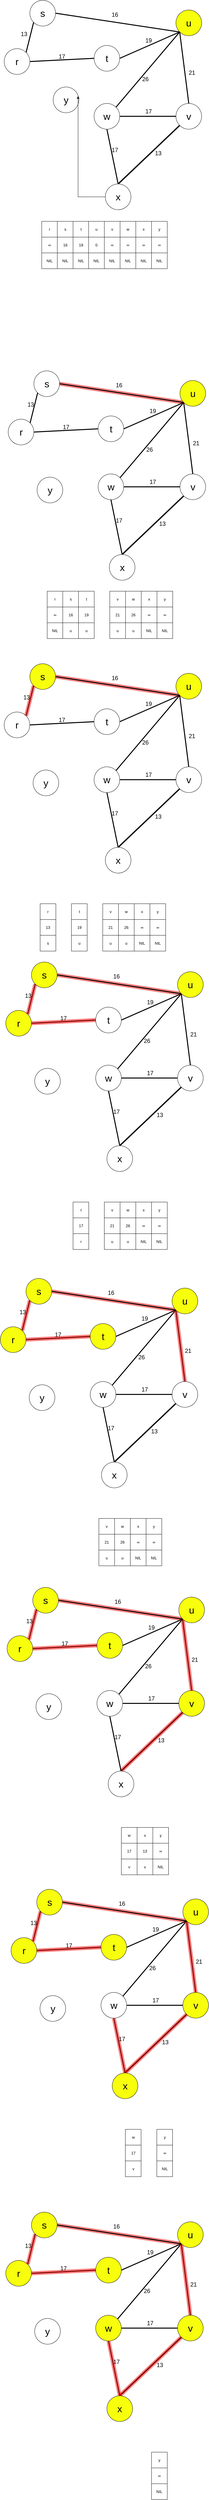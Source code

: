 <mxfile version="24.1.0" type="device">
  <diagram name="Page-1" id="2NXGhho2t3oG0cFpqVRn">
    <mxGraphModel dx="1315" dy="1167" grid="0" gridSize="10" guides="1" tooltips="1" connect="1" arrows="1" fold="1" page="1" pageScale="1" pageWidth="850" pageHeight="1100" background="none" math="0" shadow="0">
      <root>
        <mxCell id="0" />
        <mxCell id="1" parent="0" />
        <mxCell id="cFq3RVqTJRuY4f_RMXQ--22" style="rounded=0;orthogonalLoop=1;jettySize=auto;html=1;exitX=0;exitY=1;exitDx=0;exitDy=0;entryX=1;entryY=0;entryDx=0;entryDy=0;strokeWidth=3;endArrow=none;endFill=0;" edge="1" parent="1" source="cFq3RVqTJRuY4f_RMXQ--1" target="cFq3RVqTJRuY4f_RMXQ--11">
          <mxGeometry relative="1" as="geometry" />
        </mxCell>
        <mxCell id="cFq3RVqTJRuY4f_RMXQ--23" style="rounded=0;orthogonalLoop=1;jettySize=auto;html=1;exitX=0;exitY=1;exitDx=0;exitDy=0;entryX=0.5;entryY=0;entryDx=0;entryDy=0;endArrow=none;endFill=0;strokeWidth=3;" edge="1" parent="1" source="cFq3RVqTJRuY4f_RMXQ--1" target="cFq3RVqTJRuY4f_RMXQ--10">
          <mxGeometry relative="1" as="geometry" />
        </mxCell>
        <mxCell id="cFq3RVqTJRuY4f_RMXQ--1" value="&lt;font style=&quot;font-size: 30px;&quot;&gt;u&lt;/font&gt;" style="ellipse;whiteSpace=wrap;html=1;aspect=fixed;shadow=0;fillColor=#F7FF0D;" vertex="1" parent="1">
          <mxGeometry x="653" y="50" width="80" height="80" as="geometry" />
        </mxCell>
        <mxCell id="cFq3RVqTJRuY4f_RMXQ--14" style="rounded=0;orthogonalLoop=1;jettySize=auto;html=1;exitX=1;exitY=0;exitDx=0;exitDy=0;entryX=0;entryY=1;entryDx=0;entryDy=0;endArrow=none;endFill=0;strokeWidth=3;" edge="1" parent="1" source="cFq3RVqTJRuY4f_RMXQ--3" target="cFq3RVqTJRuY4f_RMXQ--6">
          <mxGeometry relative="1" as="geometry" />
        </mxCell>
        <mxCell id="cFq3RVqTJRuY4f_RMXQ--15" style="rounded=0;orthogonalLoop=1;jettySize=auto;html=1;exitX=1;exitY=0.5;exitDx=0;exitDy=0;entryX=0;entryY=0.5;entryDx=0;entryDy=0;endArrow=none;endFill=0;strokeWidth=3;" edge="1" parent="1" source="cFq3RVqTJRuY4f_RMXQ--3" target="cFq3RVqTJRuY4f_RMXQ--8">
          <mxGeometry relative="1" as="geometry" />
        </mxCell>
        <mxCell id="cFq3RVqTJRuY4f_RMXQ--3" value="&lt;font style=&quot;font-size: 30px;&quot;&gt;r&lt;/font&gt;" style="ellipse;whiteSpace=wrap;html=1;aspect=fixed;" vertex="1" parent="1">
          <mxGeometry x="118" y="170" width="80" height="80" as="geometry" />
        </mxCell>
        <mxCell id="cFq3RVqTJRuY4f_RMXQ--16" style="rounded=0;orthogonalLoop=1;jettySize=auto;html=1;exitX=1;exitY=0.5;exitDx=0;exitDy=0;entryX=0;entryY=1;entryDx=0;entryDy=0;endArrow=none;endFill=0;strokeWidth=3;fillColor=#b0e3e6;strokeColor=#000000;" edge="1" parent="1" source="cFq3RVqTJRuY4f_RMXQ--6" target="cFq3RVqTJRuY4f_RMXQ--1">
          <mxGeometry relative="1" as="geometry" />
        </mxCell>
        <mxCell id="cFq3RVqTJRuY4f_RMXQ--6" value="&lt;font style=&quot;font-size: 30px;&quot;&gt;s&lt;/font&gt;" style="ellipse;whiteSpace=wrap;html=1;aspect=fixed;" vertex="1" parent="1">
          <mxGeometry x="198" y="20" width="80" height="80" as="geometry" />
        </mxCell>
        <mxCell id="cFq3RVqTJRuY4f_RMXQ--20" style="rounded=0;orthogonalLoop=1;jettySize=auto;html=1;exitX=1;exitY=0.5;exitDx=0;exitDy=0;entryX=0;entryY=1;entryDx=0;entryDy=0;endArrow=none;endFill=0;strokeWidth=3;" edge="1" parent="1" source="cFq3RVqTJRuY4f_RMXQ--8" target="cFq3RVqTJRuY4f_RMXQ--1">
          <mxGeometry relative="1" as="geometry" />
        </mxCell>
        <mxCell id="cFq3RVqTJRuY4f_RMXQ--8" value="&lt;font style=&quot;font-size: 30px;&quot;&gt;t&lt;/font&gt;" style="ellipse;whiteSpace=wrap;html=1;aspect=fixed;" vertex="1" parent="1">
          <mxGeometry x="398" y="160" width="80" height="80" as="geometry" />
        </mxCell>
        <mxCell id="cFq3RVqTJRuY4f_RMXQ--9" value="&lt;font style=&quot;font-size: 30px;&quot;&gt;y&lt;/font&gt;" style="ellipse;whiteSpace=wrap;html=1;aspect=fixed;" vertex="1" parent="1">
          <mxGeometry x="270.5" y="289" width="80" height="80" as="geometry" />
        </mxCell>
        <mxCell id="cFq3RVqTJRuY4f_RMXQ--24" style="rounded=0;orthogonalLoop=1;jettySize=auto;html=1;exitX=0;exitY=0.5;exitDx=0;exitDy=0;entryX=1;entryY=0.5;entryDx=0;entryDy=0;strokeWidth=3;endArrow=none;endFill=0;" edge="1" parent="1" source="cFq3RVqTJRuY4f_RMXQ--10" target="cFq3RVqTJRuY4f_RMXQ--11">
          <mxGeometry relative="1" as="geometry" />
        </mxCell>
        <mxCell id="cFq3RVqTJRuY4f_RMXQ--25" style="rounded=0;orthogonalLoop=1;jettySize=auto;html=1;exitX=0;exitY=1;exitDx=0;exitDy=0;entryX=0.5;entryY=0;entryDx=0;entryDy=0;endArrow=none;endFill=0;strokeWidth=4;" edge="1" parent="1" source="cFq3RVqTJRuY4f_RMXQ--10" target="cFq3RVqTJRuY4f_RMXQ--12">
          <mxGeometry relative="1" as="geometry" />
        </mxCell>
        <mxCell id="cFq3RVqTJRuY4f_RMXQ--10" value="&lt;font style=&quot;font-size: 30px;&quot;&gt;v&lt;/font&gt;" style="ellipse;whiteSpace=wrap;html=1;aspect=fixed;" vertex="1" parent="1">
          <mxGeometry x="653" y="340" width="80" height="80" as="geometry" />
        </mxCell>
        <mxCell id="cFq3RVqTJRuY4f_RMXQ--26" style="rounded=0;orthogonalLoop=1;jettySize=auto;html=1;exitX=0.5;exitY=1;exitDx=0;exitDy=0;entryX=0.5;entryY=0;entryDx=0;entryDy=0;endArrow=none;endFill=0;strokeWidth=3;" edge="1" parent="1" source="cFq3RVqTJRuY4f_RMXQ--11" target="cFq3RVqTJRuY4f_RMXQ--12">
          <mxGeometry relative="1" as="geometry" />
        </mxCell>
        <mxCell id="cFq3RVqTJRuY4f_RMXQ--11" value="&lt;font style=&quot;font-size: 30px;&quot;&gt;w&lt;/font&gt;" style="ellipse;whiteSpace=wrap;html=1;aspect=fixed;" vertex="1" parent="1">
          <mxGeometry x="398" y="340" width="80" height="80" as="geometry" />
        </mxCell>
        <mxCell id="cFq3RVqTJRuY4f_RMXQ--12" value="&lt;font style=&quot;font-size: 30px;&quot;&gt;x&lt;/font&gt;" style="ellipse;whiteSpace=wrap;html=1;aspect=fixed;" vertex="1" parent="1">
          <mxGeometry x="433" y="590" width="80" height="80" as="geometry" />
        </mxCell>
        <mxCell id="cFq3RVqTJRuY4f_RMXQ--17" value="&lt;font style=&quot;font-size: 18px;&quot;&gt;13&lt;/font&gt;" style="text;html=1;align=center;verticalAlign=middle;whiteSpace=wrap;rounded=0;" vertex="1" parent="1">
          <mxGeometry x="150" y="110" width="60" height="30" as="geometry" />
        </mxCell>
        <mxCell id="cFq3RVqTJRuY4f_RMXQ--18" value="&lt;font style=&quot;font-size: 18px;&quot;&gt;17&lt;/font&gt;" style="text;html=1;align=center;verticalAlign=middle;whiteSpace=wrap;rounded=0;" vertex="1" parent="1">
          <mxGeometry x="268" y="180" width="60" height="30" as="geometry" />
        </mxCell>
        <mxCell id="cFq3RVqTJRuY4f_RMXQ--19" value="&lt;font style=&quot;font-size: 18px;&quot;&gt;16&lt;/font&gt;" style="text;html=1;align=center;verticalAlign=middle;whiteSpace=wrap;rounded=0;" vertex="1" parent="1">
          <mxGeometry x="433" y="50" width="60" height="30" as="geometry" />
        </mxCell>
        <mxCell id="cFq3RVqTJRuY4f_RMXQ--21" value="&lt;font style=&quot;font-size: 18px;&quot;&gt;19&lt;/font&gt;" style="text;html=1;align=center;verticalAlign=middle;whiteSpace=wrap;rounded=0;" vertex="1" parent="1">
          <mxGeometry x="538" y="130" width="60" height="30" as="geometry" />
        </mxCell>
        <mxCell id="cFq3RVqTJRuY4f_RMXQ--27" value="&lt;font style=&quot;font-size: 18px;&quot;&gt;21&lt;/font&gt;" style="text;html=1;align=center;verticalAlign=middle;whiteSpace=wrap;rounded=0;" vertex="1" parent="1">
          <mxGeometry x="673" y="230" width="60" height="30" as="geometry" />
        </mxCell>
        <mxCell id="cFq3RVqTJRuY4f_RMXQ--28" value="&lt;font style=&quot;font-size: 18px;&quot;&gt;26&lt;/font&gt;" style="text;html=1;align=center;verticalAlign=middle;whiteSpace=wrap;rounded=0;" vertex="1" parent="1">
          <mxGeometry x="528" y="250" width="60" height="30" as="geometry" />
        </mxCell>
        <mxCell id="cFq3RVqTJRuY4f_RMXQ--30" value="&lt;font style=&quot;font-size: 18px;&quot;&gt;17&lt;/font&gt;" style="text;html=1;align=center;verticalAlign=middle;whiteSpace=wrap;rounded=0;" vertex="1" parent="1">
          <mxGeometry x="538" y="350" width="60" height="30" as="geometry" />
        </mxCell>
        <mxCell id="cFq3RVqTJRuY4f_RMXQ--31" value="&lt;font style=&quot;font-size: 18px;&quot;&gt;17&lt;/font&gt;" style="text;html=1;align=center;verticalAlign=middle;whiteSpace=wrap;rounded=0;" vertex="1" parent="1">
          <mxGeometry x="433" y="470" width="60" height="30" as="geometry" />
        </mxCell>
        <mxCell id="cFq3RVqTJRuY4f_RMXQ--32" value="&lt;font style=&quot;font-size: 18px;&quot;&gt;13&lt;/font&gt;" style="text;html=1;align=center;verticalAlign=middle;whiteSpace=wrap;rounded=0;" vertex="1" parent="1">
          <mxGeometry x="568" y="480" width="60" height="30" as="geometry" />
        </mxCell>
        <mxCell id="cFq3RVqTJRuY4f_RMXQ--33" style="rounded=0;orthogonalLoop=1;jettySize=auto;html=1;exitX=0;exitY=1;exitDx=0;exitDy=0;entryX=1;entryY=0;entryDx=0;entryDy=0;strokeWidth=3;endArrow=none;endFill=0;" edge="1" parent="1" source="cFq3RVqTJRuY4f_RMXQ--35" target="cFq3RVqTJRuY4f_RMXQ--48">
          <mxGeometry relative="1" as="geometry" />
        </mxCell>
        <mxCell id="cFq3RVqTJRuY4f_RMXQ--34" style="rounded=0;orthogonalLoop=1;jettySize=auto;html=1;exitX=0;exitY=1;exitDx=0;exitDy=0;entryX=0.5;entryY=0;entryDx=0;entryDy=0;endArrow=none;endFill=0;strokeWidth=3;" edge="1" parent="1" source="cFq3RVqTJRuY4f_RMXQ--35" target="cFq3RVqTJRuY4f_RMXQ--46">
          <mxGeometry relative="1" as="geometry" />
        </mxCell>
        <mxCell id="cFq3RVqTJRuY4f_RMXQ--311" style="rounded=0;orthogonalLoop=1;jettySize=auto;html=1;exitX=0;exitY=1;exitDx=0;exitDy=0;entryX=1;entryY=0.5;entryDx=0;entryDy=0;endArrow=none;endFill=0;strokeWidth=12;strokeColor=#ff0000;opacity=50;" edge="1" parent="1" source="cFq3RVqTJRuY4f_RMXQ--35" target="cFq3RVqTJRuY4f_RMXQ--40">
          <mxGeometry relative="1" as="geometry" />
        </mxCell>
        <mxCell id="cFq3RVqTJRuY4f_RMXQ--35" value="&lt;font style=&quot;font-size: 30px;&quot;&gt;u&lt;/font&gt;" style="ellipse;whiteSpace=wrap;html=1;aspect=fixed;fillColor=#F7FF0D;" vertex="1" parent="1">
          <mxGeometry x="665.5" y="1200" width="80" height="80" as="geometry" />
        </mxCell>
        <mxCell id="cFq3RVqTJRuY4f_RMXQ--36" style="rounded=0;orthogonalLoop=1;jettySize=auto;html=1;exitX=1;exitY=0;exitDx=0;exitDy=0;entryX=0;entryY=1;entryDx=0;entryDy=0;endArrow=none;endFill=0;strokeWidth=3;" edge="1" parent="1" source="cFq3RVqTJRuY4f_RMXQ--38" target="cFq3RVqTJRuY4f_RMXQ--40">
          <mxGeometry relative="1" as="geometry" />
        </mxCell>
        <mxCell id="cFq3RVqTJRuY4f_RMXQ--37" style="rounded=0;orthogonalLoop=1;jettySize=auto;html=1;exitX=1;exitY=0.5;exitDx=0;exitDy=0;entryX=0;entryY=0.5;entryDx=0;entryDy=0;endArrow=none;endFill=0;strokeWidth=3;" edge="1" parent="1" source="cFq3RVqTJRuY4f_RMXQ--38" target="cFq3RVqTJRuY4f_RMXQ--42">
          <mxGeometry relative="1" as="geometry" />
        </mxCell>
        <mxCell id="cFq3RVqTJRuY4f_RMXQ--38" value="&lt;font style=&quot;font-size: 30px;&quot;&gt;r&lt;/font&gt;" style="ellipse;whiteSpace=wrap;html=1;aspect=fixed;" vertex="1" parent="1">
          <mxGeometry x="130.5" y="1320" width="80" height="80" as="geometry" />
        </mxCell>
        <mxCell id="cFq3RVqTJRuY4f_RMXQ--39" style="rounded=0;orthogonalLoop=1;jettySize=auto;html=1;exitX=1;exitY=0.5;exitDx=0;exitDy=0;entryX=0;entryY=1;entryDx=0;entryDy=0;endArrow=none;endFill=0;strokeWidth=3;" edge="1" parent="1" source="cFq3RVqTJRuY4f_RMXQ--40" target="cFq3RVqTJRuY4f_RMXQ--35">
          <mxGeometry relative="1" as="geometry" />
        </mxCell>
        <mxCell id="cFq3RVqTJRuY4f_RMXQ--40" value="&lt;font style=&quot;font-size: 30px;&quot;&gt;s&lt;/font&gt;" style="ellipse;whiteSpace=wrap;html=1;aspect=fixed;fillColor=#ffffff;" vertex="1" parent="1">
          <mxGeometry x="210.5" y="1170" width="80" height="80" as="geometry" />
        </mxCell>
        <mxCell id="cFq3RVqTJRuY4f_RMXQ--41" style="rounded=0;orthogonalLoop=1;jettySize=auto;html=1;exitX=1;exitY=0.5;exitDx=0;exitDy=0;entryX=0;entryY=1;entryDx=0;entryDy=0;endArrow=none;endFill=0;strokeWidth=3;" edge="1" parent="1" source="cFq3RVqTJRuY4f_RMXQ--42" target="cFq3RVqTJRuY4f_RMXQ--35">
          <mxGeometry relative="1" as="geometry" />
        </mxCell>
        <mxCell id="cFq3RVqTJRuY4f_RMXQ--42" value="&lt;font style=&quot;font-size: 30px;&quot;&gt;t&lt;/font&gt;" style="ellipse;whiteSpace=wrap;html=1;aspect=fixed;" vertex="1" parent="1">
          <mxGeometry x="410.5" y="1310" width="80" height="80" as="geometry" />
        </mxCell>
        <mxCell id="cFq3RVqTJRuY4f_RMXQ--43" value="&lt;font style=&quot;font-size: 30px;&quot;&gt;y&lt;/font&gt;" style="ellipse;whiteSpace=wrap;html=1;aspect=fixed;" vertex="1" parent="1">
          <mxGeometry x="220.5" y="1500" width="80" height="80" as="geometry" />
        </mxCell>
        <mxCell id="cFq3RVqTJRuY4f_RMXQ--44" style="rounded=0;orthogonalLoop=1;jettySize=auto;html=1;exitX=0;exitY=0.5;exitDx=0;exitDy=0;entryX=1;entryY=0.5;entryDx=0;entryDy=0;strokeWidth=3;endArrow=none;endFill=0;" edge="1" parent="1" source="cFq3RVqTJRuY4f_RMXQ--46" target="cFq3RVqTJRuY4f_RMXQ--48">
          <mxGeometry relative="1" as="geometry" />
        </mxCell>
        <mxCell id="cFq3RVqTJRuY4f_RMXQ--45" style="rounded=0;orthogonalLoop=1;jettySize=auto;html=1;exitX=0;exitY=1;exitDx=0;exitDy=0;entryX=0.5;entryY=0;entryDx=0;entryDy=0;endArrow=none;endFill=0;strokeWidth=4;" edge="1" parent="1" source="cFq3RVqTJRuY4f_RMXQ--46" target="cFq3RVqTJRuY4f_RMXQ--49">
          <mxGeometry relative="1" as="geometry" />
        </mxCell>
        <mxCell id="cFq3RVqTJRuY4f_RMXQ--46" value="&lt;font style=&quot;font-size: 30px;&quot;&gt;v&lt;/font&gt;" style="ellipse;whiteSpace=wrap;html=1;aspect=fixed;" vertex="1" parent="1">
          <mxGeometry x="665.5" y="1490" width="80" height="80" as="geometry" />
        </mxCell>
        <mxCell id="cFq3RVqTJRuY4f_RMXQ--47" style="rounded=0;orthogonalLoop=1;jettySize=auto;html=1;exitX=0.5;exitY=1;exitDx=0;exitDy=0;entryX=0.5;entryY=0;entryDx=0;entryDy=0;endArrow=none;endFill=0;strokeWidth=3;" edge="1" parent="1" source="cFq3RVqTJRuY4f_RMXQ--48" target="cFq3RVqTJRuY4f_RMXQ--49">
          <mxGeometry relative="1" as="geometry" />
        </mxCell>
        <mxCell id="cFq3RVqTJRuY4f_RMXQ--48" value="&lt;font style=&quot;font-size: 30px;&quot;&gt;w&lt;/font&gt;" style="ellipse;whiteSpace=wrap;html=1;aspect=fixed;" vertex="1" parent="1">
          <mxGeometry x="410.5" y="1490" width="80" height="80" as="geometry" />
        </mxCell>
        <mxCell id="cFq3RVqTJRuY4f_RMXQ--49" value="&lt;font style=&quot;font-size: 30px;&quot;&gt;x&lt;/font&gt;" style="ellipse;whiteSpace=wrap;html=1;aspect=fixed;" vertex="1" parent="1">
          <mxGeometry x="445.5" y="1740" width="80" height="80" as="geometry" />
        </mxCell>
        <mxCell id="cFq3RVqTJRuY4f_RMXQ--50" value="&lt;font style=&quot;font-size: 18px;&quot;&gt;13&lt;/font&gt;" style="text;html=1;align=center;verticalAlign=middle;whiteSpace=wrap;rounded=0;" vertex="1" parent="1">
          <mxGeometry x="170.5" y="1260" width="60" height="30" as="geometry" />
        </mxCell>
        <mxCell id="cFq3RVqTJRuY4f_RMXQ--51" value="&lt;font style=&quot;font-size: 18px;&quot;&gt;17&lt;/font&gt;" style="text;html=1;align=center;verticalAlign=middle;whiteSpace=wrap;rounded=0;" vertex="1" parent="1">
          <mxGeometry x="280.5" y="1330" width="60" height="30" as="geometry" />
        </mxCell>
        <mxCell id="cFq3RVqTJRuY4f_RMXQ--52" value="&lt;font style=&quot;font-size: 18px;&quot;&gt;16&lt;/font&gt;" style="text;html=1;align=center;verticalAlign=middle;whiteSpace=wrap;rounded=0;" vertex="1" parent="1">
          <mxGeometry x="445.5" y="1200" width="60" height="30" as="geometry" />
        </mxCell>
        <mxCell id="cFq3RVqTJRuY4f_RMXQ--53" value="&lt;font style=&quot;font-size: 18px;&quot;&gt;19&lt;/font&gt;" style="text;html=1;align=center;verticalAlign=middle;whiteSpace=wrap;rounded=0;" vertex="1" parent="1">
          <mxGeometry x="550.5" y="1280" width="60" height="30" as="geometry" />
        </mxCell>
        <mxCell id="cFq3RVqTJRuY4f_RMXQ--54" value="&lt;font style=&quot;font-size: 18px;&quot;&gt;21&lt;/font&gt;" style="text;html=1;align=center;verticalAlign=middle;whiteSpace=wrap;rounded=0;" vertex="1" parent="1">
          <mxGeometry x="685.5" y="1380" width="60" height="30" as="geometry" />
        </mxCell>
        <mxCell id="cFq3RVqTJRuY4f_RMXQ--55" value="&lt;font style=&quot;font-size: 18px;&quot;&gt;26&lt;/font&gt;" style="text;html=1;align=center;verticalAlign=middle;whiteSpace=wrap;rounded=0;" vertex="1" parent="1">
          <mxGeometry x="540.5" y="1400" width="60" height="30" as="geometry" />
        </mxCell>
        <mxCell id="cFq3RVqTJRuY4f_RMXQ--56" value="&lt;font style=&quot;font-size: 18px;&quot;&gt;17&lt;/font&gt;" style="text;html=1;align=center;verticalAlign=middle;whiteSpace=wrap;rounded=0;" vertex="1" parent="1">
          <mxGeometry x="550.5" y="1500" width="60" height="30" as="geometry" />
        </mxCell>
        <mxCell id="cFq3RVqTJRuY4f_RMXQ--57" value="&lt;font style=&quot;font-size: 18px;&quot;&gt;17&lt;/font&gt;" style="text;html=1;align=center;verticalAlign=middle;whiteSpace=wrap;rounded=0;" vertex="1" parent="1">
          <mxGeometry x="445.5" y="1620" width="60" height="30" as="geometry" />
        </mxCell>
        <mxCell id="cFq3RVqTJRuY4f_RMXQ--58" value="&lt;font style=&quot;font-size: 18px;&quot;&gt;13&lt;/font&gt;" style="text;html=1;align=center;verticalAlign=middle;whiteSpace=wrap;rounded=0;" vertex="1" parent="1">
          <mxGeometry x="580.5" y="1630" width="60" height="30" as="geometry" />
        </mxCell>
        <mxCell id="cFq3RVqTJRuY4f_RMXQ--253" value="r" style="whiteSpace=wrap;html=1;aspect=fixed;" vertex="1" parent="1">
          <mxGeometry x="235" y="706" width="49" height="49" as="geometry" />
        </mxCell>
        <mxCell id="cFq3RVqTJRuY4f_RMXQ--264" value="s" style="whiteSpace=wrap;html=1;aspect=fixed;" vertex="1" parent="1">
          <mxGeometry x="283.5" y="706" width="49" height="49" as="geometry" />
        </mxCell>
        <mxCell id="cFq3RVqTJRuY4f_RMXQ--265" value="t" style="whiteSpace=wrap;html=1;aspect=fixed;" vertex="1" parent="1">
          <mxGeometry x="332.5" y="706" width="49" height="49" as="geometry" />
        </mxCell>
        <mxCell id="cFq3RVqTJRuY4f_RMXQ--266" value="y" style="whiteSpace=wrap;html=1;aspect=fixed;" vertex="1" parent="1">
          <mxGeometry x="577" y="706" width="49" height="49" as="geometry" />
        </mxCell>
        <mxCell id="cFq3RVqTJRuY4f_RMXQ--267" value="u" style="whiteSpace=wrap;html=1;aspect=fixed;" vertex="1" parent="1">
          <mxGeometry x="381" y="706" width="49" height="49" as="geometry" />
        </mxCell>
        <mxCell id="cFq3RVqTJRuY4f_RMXQ--268" value="v" style="whiteSpace=wrap;html=1;aspect=fixed;" vertex="1" parent="1">
          <mxGeometry x="430" y="706" width="49" height="49" as="geometry" />
        </mxCell>
        <mxCell id="cFq3RVqTJRuY4f_RMXQ--269" value="w" style="whiteSpace=wrap;html=1;aspect=fixed;" vertex="1" parent="1">
          <mxGeometry x="479" y="706" width="49" height="49" as="geometry" />
        </mxCell>
        <mxCell id="cFq3RVqTJRuY4f_RMXQ--270" value="x" style="whiteSpace=wrap;html=1;aspect=fixed;" vertex="1" parent="1">
          <mxGeometry x="528" y="706" width="49" height="49" as="geometry" />
        </mxCell>
        <mxCell id="cFq3RVqTJRuY4f_RMXQ--271" value="∞" style="whiteSpace=wrap;html=1;aspect=fixed;" vertex="1" parent="1">
          <mxGeometry x="235" y="755" width="49" height="49" as="geometry" />
        </mxCell>
        <mxCell id="cFq3RVqTJRuY4f_RMXQ--272" value="16" style="whiteSpace=wrap;html=1;aspect=fixed;" vertex="1" parent="1">
          <mxGeometry x="283.5" y="755" width="49" height="49" as="geometry" />
        </mxCell>
        <mxCell id="cFq3RVqTJRuY4f_RMXQ--273" value="19" style="whiteSpace=wrap;html=1;aspect=fixed;" vertex="1" parent="1">
          <mxGeometry x="332.5" y="755" width="49" height="49" as="geometry" />
        </mxCell>
        <mxCell id="cFq3RVqTJRuY4f_RMXQ--274" value="∞" style="whiteSpace=wrap;html=1;aspect=fixed;" vertex="1" parent="1">
          <mxGeometry x="577" y="755" width="49" height="49" as="geometry" />
        </mxCell>
        <mxCell id="cFq3RVqTJRuY4f_RMXQ--275" value="0" style="whiteSpace=wrap;html=1;aspect=fixed;" vertex="1" parent="1">
          <mxGeometry x="381" y="755" width="49" height="49" as="geometry" />
        </mxCell>
        <mxCell id="cFq3RVqTJRuY4f_RMXQ--276" value="∞" style="whiteSpace=wrap;html=1;aspect=fixed;" vertex="1" parent="1">
          <mxGeometry x="430" y="755" width="49" height="49" as="geometry" />
        </mxCell>
        <mxCell id="cFq3RVqTJRuY4f_RMXQ--277" value="∞" style="whiteSpace=wrap;html=1;aspect=fixed;" vertex="1" parent="1">
          <mxGeometry x="479" y="755" width="49" height="49" as="geometry" />
        </mxCell>
        <mxCell id="cFq3RVqTJRuY4f_RMXQ--278" value="∞" style="whiteSpace=wrap;html=1;aspect=fixed;" vertex="1" parent="1">
          <mxGeometry x="528" y="755" width="49" height="49" as="geometry" />
        </mxCell>
        <mxCell id="cFq3RVqTJRuY4f_RMXQ--279" value="NIL" style="whiteSpace=wrap;html=1;aspect=fixed;" vertex="1" parent="1">
          <mxGeometry x="235" y="804" width="49" height="49" as="geometry" />
        </mxCell>
        <mxCell id="cFq3RVqTJRuY4f_RMXQ--280" value="NIL" style="whiteSpace=wrap;html=1;aspect=fixed;" vertex="1" parent="1">
          <mxGeometry x="283.5" y="804" width="49" height="49" as="geometry" />
        </mxCell>
        <mxCell id="cFq3RVqTJRuY4f_RMXQ--281" value="NIL" style="whiteSpace=wrap;html=1;aspect=fixed;" vertex="1" parent="1">
          <mxGeometry x="332.5" y="804" width="49" height="49" as="geometry" />
        </mxCell>
        <mxCell id="cFq3RVqTJRuY4f_RMXQ--282" value="NIL" style="whiteSpace=wrap;html=1;aspect=fixed;" vertex="1" parent="1">
          <mxGeometry x="577" y="804" width="49" height="49" as="geometry" />
        </mxCell>
        <mxCell id="cFq3RVqTJRuY4f_RMXQ--283" value="NIL" style="whiteSpace=wrap;html=1;aspect=fixed;" vertex="1" parent="1">
          <mxGeometry x="381" y="804" width="49" height="49" as="geometry" />
        </mxCell>
        <mxCell id="cFq3RVqTJRuY4f_RMXQ--284" value="NIL" style="whiteSpace=wrap;html=1;aspect=fixed;" vertex="1" parent="1">
          <mxGeometry x="430" y="804" width="49" height="49" as="geometry" />
        </mxCell>
        <mxCell id="cFq3RVqTJRuY4f_RMXQ--285" value="NIL" style="whiteSpace=wrap;html=1;aspect=fixed;" vertex="1" parent="1">
          <mxGeometry x="479" y="804" width="49" height="49" as="geometry" />
        </mxCell>
        <mxCell id="cFq3RVqTJRuY4f_RMXQ--286" value="NIL" style="whiteSpace=wrap;html=1;aspect=fixed;" vertex="1" parent="1">
          <mxGeometry x="528" y="804" width="49" height="49" as="geometry" />
        </mxCell>
        <mxCell id="cFq3RVqTJRuY4f_RMXQ--287" value="r" style="whiteSpace=wrap;html=1;aspect=fixed;" vertex="1" parent="1">
          <mxGeometry x="252" y="1854" width="49" height="49" as="geometry" />
        </mxCell>
        <mxCell id="cFq3RVqTJRuY4f_RMXQ--288" value="s" style="whiteSpace=wrap;html=1;aspect=fixed;" vertex="1" parent="1">
          <mxGeometry x="300.5" y="1854" width="49" height="49" as="geometry" />
        </mxCell>
        <mxCell id="cFq3RVqTJRuY4f_RMXQ--289" value="t" style="whiteSpace=wrap;html=1;aspect=fixed;" vertex="1" parent="1">
          <mxGeometry x="349.5" y="1854" width="49" height="49" as="geometry" />
        </mxCell>
        <mxCell id="cFq3RVqTJRuY4f_RMXQ--290" value="y" style="whiteSpace=wrap;html=1;aspect=fixed;" vertex="1" parent="1">
          <mxGeometry x="594" y="1854" width="49" height="49" as="geometry" />
        </mxCell>
        <mxCell id="cFq3RVqTJRuY4f_RMXQ--292" value="v" style="whiteSpace=wrap;html=1;aspect=fixed;" vertex="1" parent="1">
          <mxGeometry x="447" y="1854" width="49" height="49" as="geometry" />
        </mxCell>
        <mxCell id="cFq3RVqTJRuY4f_RMXQ--293" value="w" style="whiteSpace=wrap;html=1;aspect=fixed;" vertex="1" parent="1">
          <mxGeometry x="496" y="1854" width="49" height="49" as="geometry" />
        </mxCell>
        <mxCell id="cFq3RVqTJRuY4f_RMXQ--294" value="x" style="whiteSpace=wrap;html=1;aspect=fixed;" vertex="1" parent="1">
          <mxGeometry x="545" y="1854" width="49" height="49" as="geometry" />
        </mxCell>
        <mxCell id="cFq3RVqTJRuY4f_RMXQ--295" value="∞" style="whiteSpace=wrap;html=1;aspect=fixed;" vertex="1" parent="1">
          <mxGeometry x="252" y="1903" width="49" height="49" as="geometry" />
        </mxCell>
        <mxCell id="cFq3RVqTJRuY4f_RMXQ--296" value="16" style="whiteSpace=wrap;html=1;aspect=fixed;" vertex="1" parent="1">
          <mxGeometry x="300.5" y="1903" width="49" height="49" as="geometry" />
        </mxCell>
        <mxCell id="cFq3RVqTJRuY4f_RMXQ--297" value="19" style="whiteSpace=wrap;html=1;aspect=fixed;" vertex="1" parent="1">
          <mxGeometry x="349.5" y="1903" width="49" height="49" as="geometry" />
        </mxCell>
        <mxCell id="cFq3RVqTJRuY4f_RMXQ--298" value="∞" style="whiteSpace=wrap;html=1;aspect=fixed;" vertex="1" parent="1">
          <mxGeometry x="594" y="1903" width="49" height="49" as="geometry" />
        </mxCell>
        <mxCell id="cFq3RVqTJRuY4f_RMXQ--300" value="21" style="whiteSpace=wrap;html=1;aspect=fixed;" vertex="1" parent="1">
          <mxGeometry x="447" y="1903" width="49" height="49" as="geometry" />
        </mxCell>
        <mxCell id="cFq3RVqTJRuY4f_RMXQ--301" value="26" style="whiteSpace=wrap;html=1;aspect=fixed;" vertex="1" parent="1">
          <mxGeometry x="496" y="1903" width="49" height="49" as="geometry" />
        </mxCell>
        <mxCell id="cFq3RVqTJRuY4f_RMXQ--302" value="∞" style="whiteSpace=wrap;html=1;aspect=fixed;" vertex="1" parent="1">
          <mxGeometry x="545" y="1903" width="49" height="49" as="geometry" />
        </mxCell>
        <mxCell id="cFq3RVqTJRuY4f_RMXQ--303" value="NIL" style="whiteSpace=wrap;html=1;aspect=fixed;" vertex="1" parent="1">
          <mxGeometry x="252" y="1952" width="49" height="49" as="geometry" />
        </mxCell>
        <mxCell id="cFq3RVqTJRuY4f_RMXQ--304" value="u" style="whiteSpace=wrap;html=1;aspect=fixed;" vertex="1" parent="1">
          <mxGeometry x="300.5" y="1952" width="49" height="49" as="geometry" />
        </mxCell>
        <mxCell id="cFq3RVqTJRuY4f_RMXQ--305" value="u" style="whiteSpace=wrap;html=1;aspect=fixed;" vertex="1" parent="1">
          <mxGeometry x="349.5" y="1952" width="49" height="49" as="geometry" />
        </mxCell>
        <mxCell id="cFq3RVqTJRuY4f_RMXQ--306" value="NIL" style="whiteSpace=wrap;html=1;aspect=fixed;" vertex="1" parent="1">
          <mxGeometry x="594" y="1952" width="49" height="49" as="geometry" />
        </mxCell>
        <mxCell id="cFq3RVqTJRuY4f_RMXQ--308" value="u" style="whiteSpace=wrap;html=1;aspect=fixed;" vertex="1" parent="1">
          <mxGeometry x="447" y="1952" width="49" height="49" as="geometry" />
        </mxCell>
        <mxCell id="cFq3RVqTJRuY4f_RMXQ--309" value="u" style="whiteSpace=wrap;html=1;aspect=fixed;" vertex="1" parent="1">
          <mxGeometry x="496" y="1952" width="49" height="49" as="geometry" />
        </mxCell>
        <mxCell id="cFq3RVqTJRuY4f_RMXQ--310" value="NIL" style="whiteSpace=wrap;html=1;aspect=fixed;" vertex="1" parent="1">
          <mxGeometry x="545" y="1952" width="49" height="49" as="geometry" />
        </mxCell>
        <mxCell id="cFq3RVqTJRuY4f_RMXQ--313" value="r" style="whiteSpace=wrap;html=1;aspect=fixed;" vertex="1" parent="1">
          <mxGeometry x="230" y="2824" width="49" height="49" as="geometry" />
        </mxCell>
        <mxCell id="cFq3RVqTJRuY4f_RMXQ--315" value="t" style="whiteSpace=wrap;html=1;aspect=fixed;" vertex="1" parent="1">
          <mxGeometry x="327.5" y="2824" width="49" height="49" as="geometry" />
        </mxCell>
        <mxCell id="cFq3RVqTJRuY4f_RMXQ--316" value="y" style="whiteSpace=wrap;html=1;aspect=fixed;" vertex="1" parent="1">
          <mxGeometry x="572" y="2824" width="49" height="49" as="geometry" />
        </mxCell>
        <mxCell id="cFq3RVqTJRuY4f_RMXQ--317" value="v" style="whiteSpace=wrap;html=1;aspect=fixed;" vertex="1" parent="1">
          <mxGeometry x="425" y="2824" width="49" height="49" as="geometry" />
        </mxCell>
        <mxCell id="cFq3RVqTJRuY4f_RMXQ--318" value="w" style="whiteSpace=wrap;html=1;aspect=fixed;" vertex="1" parent="1">
          <mxGeometry x="474" y="2824" width="49" height="49" as="geometry" />
        </mxCell>
        <mxCell id="cFq3RVqTJRuY4f_RMXQ--319" value="x" style="whiteSpace=wrap;html=1;aspect=fixed;" vertex="1" parent="1">
          <mxGeometry x="523" y="2824" width="49" height="49" as="geometry" />
        </mxCell>
        <mxCell id="cFq3RVqTJRuY4f_RMXQ--320" value="13" style="whiteSpace=wrap;html=1;aspect=fixed;" vertex="1" parent="1">
          <mxGeometry x="230" y="2873" width="49" height="49" as="geometry" />
        </mxCell>
        <mxCell id="cFq3RVqTJRuY4f_RMXQ--322" value="19" style="whiteSpace=wrap;html=1;aspect=fixed;" vertex="1" parent="1">
          <mxGeometry x="327.5" y="2873" width="49" height="49" as="geometry" />
        </mxCell>
        <mxCell id="cFq3RVqTJRuY4f_RMXQ--323" value="∞" style="whiteSpace=wrap;html=1;aspect=fixed;" vertex="1" parent="1">
          <mxGeometry x="572" y="2873" width="49" height="49" as="geometry" />
        </mxCell>
        <mxCell id="cFq3RVqTJRuY4f_RMXQ--324" value="21" style="whiteSpace=wrap;html=1;aspect=fixed;" vertex="1" parent="1">
          <mxGeometry x="425" y="2873" width="49" height="49" as="geometry" />
        </mxCell>
        <mxCell id="cFq3RVqTJRuY4f_RMXQ--325" value="26" style="whiteSpace=wrap;html=1;aspect=fixed;" vertex="1" parent="1">
          <mxGeometry x="474" y="2873" width="49" height="49" as="geometry" />
        </mxCell>
        <mxCell id="cFq3RVqTJRuY4f_RMXQ--326" value="∞" style="whiteSpace=wrap;html=1;aspect=fixed;" vertex="1" parent="1">
          <mxGeometry x="523" y="2873" width="49" height="49" as="geometry" />
        </mxCell>
        <mxCell id="cFq3RVqTJRuY4f_RMXQ--327" value="s" style="whiteSpace=wrap;html=1;aspect=fixed;" vertex="1" parent="1">
          <mxGeometry x="230" y="2922" width="49" height="49" as="geometry" />
        </mxCell>
        <mxCell id="cFq3RVqTJRuY4f_RMXQ--329" value="u" style="whiteSpace=wrap;html=1;aspect=fixed;" vertex="1" parent="1">
          <mxGeometry x="327.5" y="2922" width="49" height="49" as="geometry" />
        </mxCell>
        <mxCell id="cFq3RVqTJRuY4f_RMXQ--330" value="NIL" style="whiteSpace=wrap;html=1;aspect=fixed;" vertex="1" parent="1">
          <mxGeometry x="572" y="2922" width="49" height="49" as="geometry" />
        </mxCell>
        <mxCell id="cFq3RVqTJRuY4f_RMXQ--331" value="u" style="whiteSpace=wrap;html=1;aspect=fixed;" vertex="1" parent="1">
          <mxGeometry x="425" y="2922" width="49" height="49" as="geometry" />
        </mxCell>
        <mxCell id="cFq3RVqTJRuY4f_RMXQ--332" value="u" style="whiteSpace=wrap;html=1;aspect=fixed;" vertex="1" parent="1">
          <mxGeometry x="474" y="2922" width="49" height="49" as="geometry" />
        </mxCell>
        <mxCell id="cFq3RVqTJRuY4f_RMXQ--333" value="NIL" style="whiteSpace=wrap;html=1;aspect=fixed;" vertex="1" parent="1">
          <mxGeometry x="523" y="2922" width="49" height="49" as="geometry" />
        </mxCell>
        <mxCell id="cFq3RVqTJRuY4f_RMXQ--334" style="rounded=0;orthogonalLoop=1;jettySize=auto;html=1;exitX=0;exitY=1;exitDx=0;exitDy=0;entryX=1;entryY=0;entryDx=0;entryDy=0;strokeWidth=3;endArrow=none;endFill=0;" edge="1" parent="1" source="cFq3RVqTJRuY4f_RMXQ--337" target="cFq3RVqTJRuY4f_RMXQ--350">
          <mxGeometry relative="1" as="geometry" />
        </mxCell>
        <mxCell id="cFq3RVqTJRuY4f_RMXQ--335" style="rounded=0;orthogonalLoop=1;jettySize=auto;html=1;exitX=0;exitY=1;exitDx=0;exitDy=0;entryX=0.5;entryY=0;entryDx=0;entryDy=0;endArrow=none;endFill=0;strokeWidth=3;" edge="1" parent="1" source="cFq3RVqTJRuY4f_RMXQ--337" target="cFq3RVqTJRuY4f_RMXQ--348">
          <mxGeometry relative="1" as="geometry" />
        </mxCell>
        <mxCell id="cFq3RVqTJRuY4f_RMXQ--336" style="rounded=0;orthogonalLoop=1;jettySize=auto;html=1;exitX=0;exitY=1;exitDx=0;exitDy=0;entryX=1;entryY=0.5;entryDx=0;entryDy=0;endArrow=none;endFill=0;strokeWidth=12;strokeColor=#ff0000;opacity=50;" edge="1" parent="1" source="cFq3RVqTJRuY4f_RMXQ--337" target="cFq3RVqTJRuY4f_RMXQ--342">
          <mxGeometry relative="1" as="geometry" />
        </mxCell>
        <mxCell id="cFq3RVqTJRuY4f_RMXQ--337" value="&lt;font style=&quot;font-size: 30px;&quot;&gt;u&lt;/font&gt;" style="ellipse;whiteSpace=wrap;html=1;aspect=fixed;fillColor=#F7FF0D;" vertex="1" parent="1">
          <mxGeometry x="653" y="2109" width="80" height="80" as="geometry" />
        </mxCell>
        <mxCell id="cFq3RVqTJRuY4f_RMXQ--338" style="rounded=0;orthogonalLoop=1;jettySize=auto;html=1;exitX=1;exitY=0;exitDx=0;exitDy=0;entryX=0;entryY=1;entryDx=0;entryDy=0;endArrow=none;endFill=0;strokeWidth=3;" edge="1" parent="1" source="cFq3RVqTJRuY4f_RMXQ--340" target="cFq3RVqTJRuY4f_RMXQ--342">
          <mxGeometry relative="1" as="geometry" />
        </mxCell>
        <mxCell id="cFq3RVqTJRuY4f_RMXQ--339" style="rounded=0;orthogonalLoop=1;jettySize=auto;html=1;exitX=1;exitY=0.5;exitDx=0;exitDy=0;entryX=0;entryY=0.5;entryDx=0;entryDy=0;endArrow=none;endFill=0;strokeWidth=3;" edge="1" parent="1" source="cFq3RVqTJRuY4f_RMXQ--340" target="cFq3RVqTJRuY4f_RMXQ--344">
          <mxGeometry relative="1" as="geometry" />
        </mxCell>
        <mxCell id="cFq3RVqTJRuY4f_RMXQ--340" value="&lt;font style=&quot;font-size: 30px;&quot;&gt;r&lt;/font&gt;" style="ellipse;whiteSpace=wrap;html=1;aspect=fixed;" vertex="1" parent="1">
          <mxGeometry x="118" y="2229" width="80" height="80" as="geometry" />
        </mxCell>
        <mxCell id="cFq3RVqTJRuY4f_RMXQ--341" style="rounded=0;orthogonalLoop=1;jettySize=auto;html=1;exitX=1;exitY=0.5;exitDx=0;exitDy=0;entryX=0;entryY=1;entryDx=0;entryDy=0;endArrow=none;endFill=0;strokeWidth=3;" edge="1" parent="1" source="cFq3RVqTJRuY4f_RMXQ--342" target="cFq3RVqTJRuY4f_RMXQ--337">
          <mxGeometry relative="1" as="geometry" />
        </mxCell>
        <mxCell id="cFq3RVqTJRuY4f_RMXQ--361" style="rounded=0;orthogonalLoop=1;jettySize=auto;html=1;exitX=0;exitY=1;exitDx=0;exitDy=0;entryX=1;entryY=0;entryDx=0;entryDy=0;endArrow=none;endFill=0;strokeColor=#ff0000;opacity=50;strokeWidth=12;" edge="1" parent="1" source="cFq3RVqTJRuY4f_RMXQ--342" target="cFq3RVqTJRuY4f_RMXQ--340">
          <mxGeometry relative="1" as="geometry" />
        </mxCell>
        <mxCell id="cFq3RVqTJRuY4f_RMXQ--342" value="&lt;font style=&quot;font-size: 30px;&quot;&gt;s&lt;/font&gt;" style="ellipse;whiteSpace=wrap;html=1;aspect=fixed;fillColor=#F7FF0D;" vertex="1" parent="1">
          <mxGeometry x="198" y="2079" width="80" height="80" as="geometry" />
        </mxCell>
        <mxCell id="cFq3RVqTJRuY4f_RMXQ--343" style="rounded=0;orthogonalLoop=1;jettySize=auto;html=1;exitX=1;exitY=0.5;exitDx=0;exitDy=0;entryX=0;entryY=1;entryDx=0;entryDy=0;endArrow=none;endFill=0;strokeWidth=3;" edge="1" parent="1" source="cFq3RVqTJRuY4f_RMXQ--344" target="cFq3RVqTJRuY4f_RMXQ--337">
          <mxGeometry relative="1" as="geometry" />
        </mxCell>
        <mxCell id="cFq3RVqTJRuY4f_RMXQ--344" value="&lt;font style=&quot;font-size: 30px;&quot;&gt;t&lt;/font&gt;" style="ellipse;whiteSpace=wrap;html=1;aspect=fixed;" vertex="1" parent="1">
          <mxGeometry x="398" y="2219" width="80" height="80" as="geometry" />
        </mxCell>
        <mxCell id="cFq3RVqTJRuY4f_RMXQ--345" value="&lt;font style=&quot;font-size: 30px;&quot;&gt;y&lt;/font&gt;" style="ellipse;whiteSpace=wrap;html=1;aspect=fixed;" vertex="1" parent="1">
          <mxGeometry x="208" y="2409" width="80" height="80" as="geometry" />
        </mxCell>
        <mxCell id="cFq3RVqTJRuY4f_RMXQ--346" style="rounded=0;orthogonalLoop=1;jettySize=auto;html=1;exitX=0;exitY=0.5;exitDx=0;exitDy=0;entryX=1;entryY=0.5;entryDx=0;entryDy=0;strokeWidth=3;endArrow=none;endFill=0;" edge="1" parent="1" source="cFq3RVqTJRuY4f_RMXQ--348" target="cFq3RVqTJRuY4f_RMXQ--350">
          <mxGeometry relative="1" as="geometry" />
        </mxCell>
        <mxCell id="cFq3RVqTJRuY4f_RMXQ--347" style="rounded=0;orthogonalLoop=1;jettySize=auto;html=1;exitX=0;exitY=1;exitDx=0;exitDy=0;entryX=0.5;entryY=0;entryDx=0;entryDy=0;endArrow=none;endFill=0;strokeWidth=4;" edge="1" parent="1" source="cFq3RVqTJRuY4f_RMXQ--348" target="cFq3RVqTJRuY4f_RMXQ--351">
          <mxGeometry relative="1" as="geometry" />
        </mxCell>
        <mxCell id="cFq3RVqTJRuY4f_RMXQ--348" value="&lt;font style=&quot;font-size: 30px;&quot;&gt;v&lt;/font&gt;" style="ellipse;whiteSpace=wrap;html=1;aspect=fixed;" vertex="1" parent="1">
          <mxGeometry x="653" y="2399" width="80" height="80" as="geometry" />
        </mxCell>
        <mxCell id="cFq3RVqTJRuY4f_RMXQ--349" style="rounded=0;orthogonalLoop=1;jettySize=auto;html=1;exitX=0.5;exitY=1;exitDx=0;exitDy=0;entryX=0.5;entryY=0;entryDx=0;entryDy=0;endArrow=none;endFill=0;strokeWidth=3;" edge="1" parent="1" source="cFq3RVqTJRuY4f_RMXQ--350" target="cFq3RVqTJRuY4f_RMXQ--351">
          <mxGeometry relative="1" as="geometry" />
        </mxCell>
        <mxCell id="cFq3RVqTJRuY4f_RMXQ--350" value="&lt;font style=&quot;font-size: 30px;&quot;&gt;w&lt;/font&gt;" style="ellipse;whiteSpace=wrap;html=1;aspect=fixed;" vertex="1" parent="1">
          <mxGeometry x="398" y="2399" width="80" height="80" as="geometry" />
        </mxCell>
        <mxCell id="cFq3RVqTJRuY4f_RMXQ--351" value="&lt;font style=&quot;font-size: 30px;&quot;&gt;x&lt;/font&gt;" style="ellipse;whiteSpace=wrap;html=1;aspect=fixed;" vertex="1" parent="1">
          <mxGeometry x="433" y="2649" width="80" height="80" as="geometry" />
        </mxCell>
        <mxCell id="cFq3RVqTJRuY4f_RMXQ--352" value="&lt;font style=&quot;font-size: 18px;&quot;&gt;13&lt;/font&gt;" style="text;html=1;align=center;verticalAlign=middle;whiteSpace=wrap;rounded=0;" vertex="1" parent="1">
          <mxGeometry x="158" y="2169" width="60" height="30" as="geometry" />
        </mxCell>
        <mxCell id="cFq3RVqTJRuY4f_RMXQ--353" value="&lt;font style=&quot;font-size: 18px;&quot;&gt;17&lt;/font&gt;" style="text;html=1;align=center;verticalAlign=middle;whiteSpace=wrap;rounded=0;" vertex="1" parent="1">
          <mxGeometry x="268" y="2239" width="60" height="30" as="geometry" />
        </mxCell>
        <mxCell id="cFq3RVqTJRuY4f_RMXQ--354" value="&lt;font style=&quot;font-size: 18px;&quot;&gt;16&lt;/font&gt;" style="text;html=1;align=center;verticalAlign=middle;whiteSpace=wrap;rounded=0;" vertex="1" parent="1">
          <mxGeometry x="433" y="2109" width="60" height="30" as="geometry" />
        </mxCell>
        <mxCell id="cFq3RVqTJRuY4f_RMXQ--355" value="&lt;font style=&quot;font-size: 18px;&quot;&gt;19&lt;/font&gt;" style="text;html=1;align=center;verticalAlign=middle;whiteSpace=wrap;rounded=0;" vertex="1" parent="1">
          <mxGeometry x="538" y="2189" width="60" height="30" as="geometry" />
        </mxCell>
        <mxCell id="cFq3RVqTJRuY4f_RMXQ--356" value="&lt;font style=&quot;font-size: 18px;&quot;&gt;21&lt;/font&gt;" style="text;html=1;align=center;verticalAlign=middle;whiteSpace=wrap;rounded=0;" vertex="1" parent="1">
          <mxGeometry x="673" y="2289" width="60" height="30" as="geometry" />
        </mxCell>
        <mxCell id="cFq3RVqTJRuY4f_RMXQ--357" value="&lt;font style=&quot;font-size: 18px;&quot;&gt;26&lt;/font&gt;" style="text;html=1;align=center;verticalAlign=middle;whiteSpace=wrap;rounded=0;" vertex="1" parent="1">
          <mxGeometry x="528" y="2309" width="60" height="30" as="geometry" />
        </mxCell>
        <mxCell id="cFq3RVqTJRuY4f_RMXQ--358" value="&lt;font style=&quot;font-size: 18px;&quot;&gt;17&lt;/font&gt;" style="text;html=1;align=center;verticalAlign=middle;whiteSpace=wrap;rounded=0;" vertex="1" parent="1">
          <mxGeometry x="538" y="2409" width="60" height="30" as="geometry" />
        </mxCell>
        <mxCell id="cFq3RVqTJRuY4f_RMXQ--359" value="&lt;font style=&quot;font-size: 18px;&quot;&gt;17&lt;/font&gt;" style="text;html=1;align=center;verticalAlign=middle;whiteSpace=wrap;rounded=0;" vertex="1" parent="1">
          <mxGeometry x="433" y="2529" width="60" height="30" as="geometry" />
        </mxCell>
        <mxCell id="cFq3RVqTJRuY4f_RMXQ--360" value="&lt;font style=&quot;font-size: 18px;&quot;&gt;13&lt;/font&gt;" style="text;html=1;align=center;verticalAlign=middle;whiteSpace=wrap;rounded=0;" vertex="1" parent="1">
          <mxGeometry x="568" y="2539" width="60" height="30" as="geometry" />
        </mxCell>
        <mxCell id="cFq3RVqTJRuY4f_RMXQ--363" value="t" style="whiteSpace=wrap;html=1;aspect=fixed;" vertex="1" parent="1">
          <mxGeometry x="332.5" y="3750" width="49" height="49" as="geometry" />
        </mxCell>
        <mxCell id="cFq3RVqTJRuY4f_RMXQ--364" value="y" style="whiteSpace=wrap;html=1;aspect=fixed;" vertex="1" parent="1">
          <mxGeometry x="577" y="3750" width="49" height="49" as="geometry" />
        </mxCell>
        <mxCell id="cFq3RVqTJRuY4f_RMXQ--365" value="v" style="whiteSpace=wrap;html=1;aspect=fixed;" vertex="1" parent="1">
          <mxGeometry x="430" y="3750" width="49" height="49" as="geometry" />
        </mxCell>
        <mxCell id="cFq3RVqTJRuY4f_RMXQ--366" value="w" style="whiteSpace=wrap;html=1;aspect=fixed;" vertex="1" parent="1">
          <mxGeometry x="479" y="3750" width="49" height="49" as="geometry" />
        </mxCell>
        <mxCell id="cFq3RVqTJRuY4f_RMXQ--367" value="x" style="whiteSpace=wrap;html=1;aspect=fixed;" vertex="1" parent="1">
          <mxGeometry x="528" y="3750" width="49" height="49" as="geometry" />
        </mxCell>
        <mxCell id="cFq3RVqTJRuY4f_RMXQ--369" value="17" style="whiteSpace=wrap;html=1;aspect=fixed;" vertex="1" parent="1">
          <mxGeometry x="332.5" y="3799" width="49" height="49" as="geometry" />
        </mxCell>
        <mxCell id="cFq3RVqTJRuY4f_RMXQ--370" value="∞" style="whiteSpace=wrap;html=1;aspect=fixed;" vertex="1" parent="1">
          <mxGeometry x="577" y="3799" width="49" height="49" as="geometry" />
        </mxCell>
        <mxCell id="cFq3RVqTJRuY4f_RMXQ--371" value="21" style="whiteSpace=wrap;html=1;aspect=fixed;" vertex="1" parent="1">
          <mxGeometry x="430" y="3799" width="49" height="49" as="geometry" />
        </mxCell>
        <mxCell id="cFq3RVqTJRuY4f_RMXQ--372" value="26" style="whiteSpace=wrap;html=1;aspect=fixed;" vertex="1" parent="1">
          <mxGeometry x="479" y="3799" width="49" height="49" as="geometry" />
        </mxCell>
        <mxCell id="cFq3RVqTJRuY4f_RMXQ--373" value="∞" style="whiteSpace=wrap;html=1;aspect=fixed;" vertex="1" parent="1">
          <mxGeometry x="528" y="3799" width="49" height="49" as="geometry" />
        </mxCell>
        <mxCell id="cFq3RVqTJRuY4f_RMXQ--375" value="r" style="whiteSpace=wrap;html=1;aspect=fixed;" vertex="1" parent="1">
          <mxGeometry x="332.5" y="3848" width="49" height="49" as="geometry" />
        </mxCell>
        <mxCell id="cFq3RVqTJRuY4f_RMXQ--376" value="NIL" style="whiteSpace=wrap;html=1;aspect=fixed;" vertex="1" parent="1">
          <mxGeometry x="577" y="3848" width="49" height="49" as="geometry" />
        </mxCell>
        <mxCell id="cFq3RVqTJRuY4f_RMXQ--377" value="u" style="whiteSpace=wrap;html=1;aspect=fixed;" vertex="1" parent="1">
          <mxGeometry x="430" y="3848" width="49" height="49" as="geometry" />
        </mxCell>
        <mxCell id="cFq3RVqTJRuY4f_RMXQ--378" value="u" style="whiteSpace=wrap;html=1;aspect=fixed;" vertex="1" parent="1">
          <mxGeometry x="479" y="3848" width="49" height="49" as="geometry" />
        </mxCell>
        <mxCell id="cFq3RVqTJRuY4f_RMXQ--379" value="NIL" style="whiteSpace=wrap;html=1;aspect=fixed;" vertex="1" parent="1">
          <mxGeometry x="528" y="3848" width="49" height="49" as="geometry" />
        </mxCell>
        <mxCell id="cFq3RVqTJRuY4f_RMXQ--380" style="rounded=0;orthogonalLoop=1;jettySize=auto;html=1;exitX=0;exitY=1;exitDx=0;exitDy=0;entryX=1;entryY=0;entryDx=0;entryDy=0;strokeWidth=3;endArrow=none;endFill=0;" edge="1" parent="1" source="cFq3RVqTJRuY4f_RMXQ--383" target="cFq3RVqTJRuY4f_RMXQ--397">
          <mxGeometry relative="1" as="geometry" />
        </mxCell>
        <mxCell id="cFq3RVqTJRuY4f_RMXQ--381" style="rounded=0;orthogonalLoop=1;jettySize=auto;html=1;exitX=0;exitY=1;exitDx=0;exitDy=0;entryX=0.5;entryY=0;entryDx=0;entryDy=0;endArrow=none;endFill=0;strokeWidth=3;" edge="1" parent="1" source="cFq3RVqTJRuY4f_RMXQ--383" target="cFq3RVqTJRuY4f_RMXQ--395">
          <mxGeometry relative="1" as="geometry" />
        </mxCell>
        <mxCell id="cFq3RVqTJRuY4f_RMXQ--382" style="rounded=0;orthogonalLoop=1;jettySize=auto;html=1;exitX=0;exitY=1;exitDx=0;exitDy=0;entryX=1;entryY=0.5;entryDx=0;entryDy=0;endArrow=none;endFill=0;strokeWidth=12;strokeColor=#ff0000;opacity=50;" edge="1" parent="1" source="cFq3RVqTJRuY4f_RMXQ--383" target="cFq3RVqTJRuY4f_RMXQ--389">
          <mxGeometry relative="1" as="geometry" />
        </mxCell>
        <mxCell id="cFq3RVqTJRuY4f_RMXQ--383" value="&lt;font style=&quot;font-size: 30px;&quot;&gt;u&lt;/font&gt;" style="ellipse;whiteSpace=wrap;html=1;aspect=fixed;fillColor=#F7FF0D;" vertex="1" parent="1">
          <mxGeometry x="658" y="3035" width="80" height="80" as="geometry" />
        </mxCell>
        <mxCell id="cFq3RVqTJRuY4f_RMXQ--384" style="rounded=0;orthogonalLoop=1;jettySize=auto;html=1;exitX=1;exitY=0;exitDx=0;exitDy=0;entryX=0;entryY=1;entryDx=0;entryDy=0;endArrow=none;endFill=0;strokeWidth=3;" edge="1" parent="1" source="cFq3RVqTJRuY4f_RMXQ--386" target="cFq3RVqTJRuY4f_RMXQ--389">
          <mxGeometry relative="1" as="geometry" />
        </mxCell>
        <mxCell id="cFq3RVqTJRuY4f_RMXQ--385" style="rounded=0;orthogonalLoop=1;jettySize=auto;html=1;exitX=1;exitY=0.5;exitDx=0;exitDy=0;entryX=0;entryY=0.5;entryDx=0;entryDy=0;endArrow=none;endFill=0;strokeWidth=3;" edge="1" parent="1" source="cFq3RVqTJRuY4f_RMXQ--386" target="cFq3RVqTJRuY4f_RMXQ--391">
          <mxGeometry relative="1" as="geometry" />
        </mxCell>
        <mxCell id="cFq3RVqTJRuY4f_RMXQ--408" style="rounded=0;orthogonalLoop=1;jettySize=auto;html=1;exitX=1;exitY=0.5;exitDx=0;exitDy=0;entryX=0;entryY=0.5;entryDx=0;entryDy=0;endArrow=none;endFill=0;strokeWidth=12;strokeColor=#FF0000;opacity=50;" edge="1" parent="1" source="cFq3RVqTJRuY4f_RMXQ--386" target="cFq3RVqTJRuY4f_RMXQ--391">
          <mxGeometry relative="1" as="geometry" />
        </mxCell>
        <mxCell id="cFq3RVqTJRuY4f_RMXQ--386" value="&lt;font style=&quot;font-size: 30px;&quot;&gt;r&lt;/font&gt;" style="ellipse;whiteSpace=wrap;html=1;aspect=fixed;fillColor=#F7FF0D;" vertex="1" parent="1">
          <mxGeometry x="123" y="3155" width="80" height="80" as="geometry" />
        </mxCell>
        <mxCell id="cFq3RVqTJRuY4f_RMXQ--387" style="rounded=0;orthogonalLoop=1;jettySize=auto;html=1;exitX=1;exitY=0.5;exitDx=0;exitDy=0;entryX=0;entryY=1;entryDx=0;entryDy=0;endArrow=none;endFill=0;strokeWidth=3;" edge="1" parent="1" source="cFq3RVqTJRuY4f_RMXQ--389" target="cFq3RVqTJRuY4f_RMXQ--383">
          <mxGeometry relative="1" as="geometry" />
        </mxCell>
        <mxCell id="cFq3RVqTJRuY4f_RMXQ--388" style="rounded=0;orthogonalLoop=1;jettySize=auto;html=1;exitX=0;exitY=1;exitDx=0;exitDy=0;entryX=1;entryY=0;entryDx=0;entryDy=0;endArrow=none;endFill=0;strokeColor=#ff0000;opacity=50;strokeWidth=12;" edge="1" parent="1" source="cFq3RVqTJRuY4f_RMXQ--389" target="cFq3RVqTJRuY4f_RMXQ--386">
          <mxGeometry relative="1" as="geometry" />
        </mxCell>
        <mxCell id="cFq3RVqTJRuY4f_RMXQ--389" value="&lt;font style=&quot;font-size: 30px;&quot;&gt;s&lt;/font&gt;" style="ellipse;whiteSpace=wrap;html=1;aspect=fixed;fillColor=#F7FF0D;" vertex="1" parent="1">
          <mxGeometry x="203" y="3005" width="80" height="80" as="geometry" />
        </mxCell>
        <mxCell id="cFq3RVqTJRuY4f_RMXQ--390" style="rounded=0;orthogonalLoop=1;jettySize=auto;html=1;exitX=1;exitY=0.5;exitDx=0;exitDy=0;entryX=0;entryY=1;entryDx=0;entryDy=0;endArrow=none;endFill=0;strokeWidth=3;" edge="1" parent="1" source="cFq3RVqTJRuY4f_RMXQ--391" target="cFq3RVqTJRuY4f_RMXQ--383">
          <mxGeometry relative="1" as="geometry" />
        </mxCell>
        <mxCell id="cFq3RVqTJRuY4f_RMXQ--391" value="&lt;font style=&quot;font-size: 30px;&quot;&gt;t&lt;/font&gt;" style="ellipse;whiteSpace=wrap;html=1;aspect=fixed;" vertex="1" parent="1">
          <mxGeometry x="403" y="3145" width="80" height="80" as="geometry" />
        </mxCell>
        <mxCell id="cFq3RVqTJRuY4f_RMXQ--392" value="&lt;font style=&quot;font-size: 30px;&quot;&gt;y&lt;/font&gt;" style="ellipse;whiteSpace=wrap;html=1;aspect=fixed;" vertex="1" parent="1">
          <mxGeometry x="213" y="3335" width="80" height="80" as="geometry" />
        </mxCell>
        <mxCell id="cFq3RVqTJRuY4f_RMXQ--393" style="rounded=0;orthogonalLoop=1;jettySize=auto;html=1;exitX=0;exitY=0.5;exitDx=0;exitDy=0;entryX=1;entryY=0.5;entryDx=0;entryDy=0;strokeWidth=3;endArrow=none;endFill=0;" edge="1" parent="1" source="cFq3RVqTJRuY4f_RMXQ--395" target="cFq3RVqTJRuY4f_RMXQ--397">
          <mxGeometry relative="1" as="geometry" />
        </mxCell>
        <mxCell id="cFq3RVqTJRuY4f_RMXQ--394" style="rounded=0;orthogonalLoop=1;jettySize=auto;html=1;exitX=0;exitY=1;exitDx=0;exitDy=0;entryX=0.5;entryY=0;entryDx=0;entryDy=0;endArrow=none;endFill=0;strokeWidth=4;" edge="1" parent="1" source="cFq3RVqTJRuY4f_RMXQ--395" target="cFq3RVqTJRuY4f_RMXQ--398">
          <mxGeometry relative="1" as="geometry" />
        </mxCell>
        <mxCell id="cFq3RVqTJRuY4f_RMXQ--395" value="&lt;font style=&quot;font-size: 30px;&quot;&gt;v&lt;/font&gt;" style="ellipse;whiteSpace=wrap;html=1;aspect=fixed;" vertex="1" parent="1">
          <mxGeometry x="658" y="3325" width="80" height="80" as="geometry" />
        </mxCell>
        <mxCell id="cFq3RVqTJRuY4f_RMXQ--396" style="rounded=0;orthogonalLoop=1;jettySize=auto;html=1;exitX=0.5;exitY=1;exitDx=0;exitDy=0;entryX=0.5;entryY=0;entryDx=0;entryDy=0;endArrow=none;endFill=0;strokeWidth=3;" edge="1" parent="1" source="cFq3RVqTJRuY4f_RMXQ--397" target="cFq3RVqTJRuY4f_RMXQ--398">
          <mxGeometry relative="1" as="geometry" />
        </mxCell>
        <mxCell id="cFq3RVqTJRuY4f_RMXQ--397" value="&lt;font style=&quot;font-size: 30px;&quot;&gt;w&lt;/font&gt;" style="ellipse;whiteSpace=wrap;html=1;aspect=fixed;" vertex="1" parent="1">
          <mxGeometry x="403" y="3325" width="80" height="80" as="geometry" />
        </mxCell>
        <mxCell id="cFq3RVqTJRuY4f_RMXQ--398" value="&lt;font style=&quot;font-size: 30px;&quot;&gt;x&lt;/font&gt;" style="ellipse;whiteSpace=wrap;html=1;aspect=fixed;" vertex="1" parent="1">
          <mxGeometry x="438" y="3575" width="80" height="80" as="geometry" />
        </mxCell>
        <mxCell id="cFq3RVqTJRuY4f_RMXQ--399" value="&lt;font style=&quot;font-size: 18px;&quot;&gt;13&lt;/font&gt;" style="text;html=1;align=center;verticalAlign=middle;whiteSpace=wrap;rounded=0;" vertex="1" parent="1">
          <mxGeometry x="163" y="3095" width="60" height="30" as="geometry" />
        </mxCell>
        <mxCell id="cFq3RVqTJRuY4f_RMXQ--400" value="&lt;font style=&quot;font-size: 18px;&quot;&gt;17&lt;/font&gt;" style="text;html=1;align=center;verticalAlign=middle;whiteSpace=wrap;rounded=0;" vertex="1" parent="1">
          <mxGeometry x="273" y="3165" width="60" height="30" as="geometry" />
        </mxCell>
        <mxCell id="cFq3RVqTJRuY4f_RMXQ--401" value="&lt;font style=&quot;font-size: 18px;&quot;&gt;16&lt;/font&gt;" style="text;html=1;align=center;verticalAlign=middle;whiteSpace=wrap;rounded=0;" vertex="1" parent="1">
          <mxGeometry x="438" y="3035" width="60" height="30" as="geometry" />
        </mxCell>
        <mxCell id="cFq3RVqTJRuY4f_RMXQ--402" value="&lt;font style=&quot;font-size: 18px;&quot;&gt;19&lt;/font&gt;" style="text;html=1;align=center;verticalAlign=middle;whiteSpace=wrap;rounded=0;" vertex="1" parent="1">
          <mxGeometry x="543" y="3115" width="60" height="30" as="geometry" />
        </mxCell>
        <mxCell id="cFq3RVqTJRuY4f_RMXQ--403" value="&lt;font style=&quot;font-size: 18px;&quot;&gt;21&lt;/font&gt;" style="text;html=1;align=center;verticalAlign=middle;whiteSpace=wrap;rounded=0;" vertex="1" parent="1">
          <mxGeometry x="678" y="3215" width="60" height="30" as="geometry" />
        </mxCell>
        <mxCell id="cFq3RVqTJRuY4f_RMXQ--404" value="&lt;font style=&quot;font-size: 18px;&quot;&gt;26&lt;/font&gt;" style="text;html=1;align=center;verticalAlign=middle;whiteSpace=wrap;rounded=0;" vertex="1" parent="1">
          <mxGeometry x="533" y="3235" width="60" height="30" as="geometry" />
        </mxCell>
        <mxCell id="cFq3RVqTJRuY4f_RMXQ--405" value="&lt;font style=&quot;font-size: 18px;&quot;&gt;17&lt;/font&gt;" style="text;html=1;align=center;verticalAlign=middle;whiteSpace=wrap;rounded=0;" vertex="1" parent="1">
          <mxGeometry x="543" y="3335" width="60" height="30" as="geometry" />
        </mxCell>
        <mxCell id="cFq3RVqTJRuY4f_RMXQ--406" value="&lt;font style=&quot;font-size: 18px;&quot;&gt;17&lt;/font&gt;" style="text;html=1;align=center;verticalAlign=middle;whiteSpace=wrap;rounded=0;" vertex="1" parent="1">
          <mxGeometry x="438" y="3455" width="60" height="30" as="geometry" />
        </mxCell>
        <mxCell id="cFq3RVqTJRuY4f_RMXQ--407" value="&lt;font style=&quot;font-size: 18px;&quot;&gt;13&lt;/font&gt;" style="text;html=1;align=center;verticalAlign=middle;whiteSpace=wrap;rounded=0;" vertex="1" parent="1">
          <mxGeometry x="573" y="3465" width="60" height="30" as="geometry" />
        </mxCell>
        <mxCell id="cFq3RVqTJRuY4f_RMXQ--410" value="y" style="whiteSpace=wrap;html=1;aspect=fixed;" vertex="1" parent="1">
          <mxGeometry x="560" y="4732" width="49" height="49" as="geometry" />
        </mxCell>
        <mxCell id="cFq3RVqTJRuY4f_RMXQ--411" value="v" style="whiteSpace=wrap;html=1;aspect=fixed;" vertex="1" parent="1">
          <mxGeometry x="413" y="4732" width="49" height="49" as="geometry" />
        </mxCell>
        <mxCell id="cFq3RVqTJRuY4f_RMXQ--412" value="w" style="whiteSpace=wrap;html=1;aspect=fixed;" vertex="1" parent="1">
          <mxGeometry x="462" y="4732" width="49" height="49" as="geometry" />
        </mxCell>
        <mxCell id="cFq3RVqTJRuY4f_RMXQ--413" value="x" style="whiteSpace=wrap;html=1;aspect=fixed;" vertex="1" parent="1">
          <mxGeometry x="511" y="4732" width="49" height="49" as="geometry" />
        </mxCell>
        <mxCell id="cFq3RVqTJRuY4f_RMXQ--415" value="∞" style="whiteSpace=wrap;html=1;aspect=fixed;" vertex="1" parent="1">
          <mxGeometry x="560" y="4781" width="49" height="49" as="geometry" />
        </mxCell>
        <mxCell id="cFq3RVqTJRuY4f_RMXQ--416" value="21" style="whiteSpace=wrap;html=1;aspect=fixed;" vertex="1" parent="1">
          <mxGeometry x="413" y="4781" width="49" height="49" as="geometry" />
        </mxCell>
        <mxCell id="cFq3RVqTJRuY4f_RMXQ--417" value="26" style="whiteSpace=wrap;html=1;aspect=fixed;" vertex="1" parent="1">
          <mxGeometry x="462" y="4781" width="49" height="49" as="geometry" />
        </mxCell>
        <mxCell id="cFq3RVqTJRuY4f_RMXQ--418" value="∞" style="whiteSpace=wrap;html=1;aspect=fixed;" vertex="1" parent="1">
          <mxGeometry x="511" y="4781" width="49" height="49" as="geometry" />
        </mxCell>
        <mxCell id="cFq3RVqTJRuY4f_RMXQ--420" value="NIL" style="whiteSpace=wrap;html=1;aspect=fixed;" vertex="1" parent="1">
          <mxGeometry x="560" y="4830" width="49" height="49" as="geometry" />
        </mxCell>
        <mxCell id="cFq3RVqTJRuY4f_RMXQ--421" value="u" style="whiteSpace=wrap;html=1;aspect=fixed;" vertex="1" parent="1">
          <mxGeometry x="413" y="4830" width="49" height="49" as="geometry" />
        </mxCell>
        <mxCell id="cFq3RVqTJRuY4f_RMXQ--422" value="u" style="whiteSpace=wrap;html=1;aspect=fixed;" vertex="1" parent="1">
          <mxGeometry x="462" y="4830" width="49" height="49" as="geometry" />
        </mxCell>
        <mxCell id="cFq3RVqTJRuY4f_RMXQ--423" value="NIL" style="whiteSpace=wrap;html=1;aspect=fixed;" vertex="1" parent="1">
          <mxGeometry x="511" y="4830" width="49" height="49" as="geometry" />
        </mxCell>
        <mxCell id="cFq3RVqTJRuY4f_RMXQ--424" style="rounded=0;orthogonalLoop=1;jettySize=auto;html=1;exitX=0;exitY=1;exitDx=0;exitDy=0;entryX=1;entryY=0;entryDx=0;entryDy=0;strokeWidth=3;endArrow=none;endFill=0;" edge="1" parent="1" source="cFq3RVqTJRuY4f_RMXQ--427" target="cFq3RVqTJRuY4f_RMXQ--442">
          <mxGeometry relative="1" as="geometry" />
        </mxCell>
        <mxCell id="cFq3RVqTJRuY4f_RMXQ--425" style="rounded=0;orthogonalLoop=1;jettySize=auto;html=1;exitX=0;exitY=1;exitDx=0;exitDy=0;entryX=0.5;entryY=0;entryDx=0;entryDy=0;endArrow=none;endFill=0;strokeWidth=3;" edge="1" parent="1" source="cFq3RVqTJRuY4f_RMXQ--427" target="cFq3RVqTJRuY4f_RMXQ--440">
          <mxGeometry relative="1" as="geometry" />
        </mxCell>
        <mxCell id="cFq3RVqTJRuY4f_RMXQ--426" style="rounded=0;orthogonalLoop=1;jettySize=auto;html=1;exitX=0;exitY=1;exitDx=0;exitDy=0;entryX=1;entryY=0.5;entryDx=0;entryDy=0;endArrow=none;endFill=0;strokeWidth=12;strokeColor=#ff0000;opacity=50;" edge="1" parent="1" source="cFq3RVqTJRuY4f_RMXQ--427" target="cFq3RVqTJRuY4f_RMXQ--434">
          <mxGeometry relative="1" as="geometry" />
        </mxCell>
        <mxCell id="cFq3RVqTJRuY4f_RMXQ--453" style="rounded=0;orthogonalLoop=1;jettySize=auto;html=1;exitX=0;exitY=1;exitDx=0;exitDy=0;entryX=0.5;entryY=0;entryDx=0;entryDy=0;endArrow=none;endFill=0;strokeColor=#ff0000;strokeWidth=12;opacity=50;" edge="1" parent="1" source="cFq3RVqTJRuY4f_RMXQ--427" target="cFq3RVqTJRuY4f_RMXQ--440">
          <mxGeometry relative="1" as="geometry" />
        </mxCell>
        <mxCell id="cFq3RVqTJRuY4f_RMXQ--427" value="&lt;font style=&quot;font-size: 30px;&quot;&gt;u&lt;/font&gt;" style="ellipse;whiteSpace=wrap;html=1;aspect=fixed;fillColor=#F7FF0D;" vertex="1" parent="1">
          <mxGeometry x="641" y="4017" width="80" height="80" as="geometry" />
        </mxCell>
        <mxCell id="cFq3RVqTJRuY4f_RMXQ--428" style="rounded=0;orthogonalLoop=1;jettySize=auto;html=1;exitX=1;exitY=0;exitDx=0;exitDy=0;entryX=0;entryY=1;entryDx=0;entryDy=0;endArrow=none;endFill=0;strokeWidth=3;" edge="1" parent="1" source="cFq3RVqTJRuY4f_RMXQ--431" target="cFq3RVqTJRuY4f_RMXQ--434">
          <mxGeometry relative="1" as="geometry" />
        </mxCell>
        <mxCell id="cFq3RVqTJRuY4f_RMXQ--429" style="rounded=0;orthogonalLoop=1;jettySize=auto;html=1;exitX=1;exitY=0.5;exitDx=0;exitDy=0;entryX=0;entryY=0.5;entryDx=0;entryDy=0;endArrow=none;endFill=0;strokeWidth=3;" edge="1" parent="1" source="cFq3RVqTJRuY4f_RMXQ--431" target="cFq3RVqTJRuY4f_RMXQ--436">
          <mxGeometry relative="1" as="geometry" />
        </mxCell>
        <mxCell id="cFq3RVqTJRuY4f_RMXQ--430" style="rounded=0;orthogonalLoop=1;jettySize=auto;html=1;exitX=1;exitY=0.5;exitDx=0;exitDy=0;entryX=0;entryY=0.5;entryDx=0;entryDy=0;endArrow=none;endFill=0;strokeWidth=12;strokeColor=#FF0000;opacity=50;" edge="1" parent="1" source="cFq3RVqTJRuY4f_RMXQ--431" target="cFq3RVqTJRuY4f_RMXQ--436">
          <mxGeometry relative="1" as="geometry" />
        </mxCell>
        <mxCell id="cFq3RVqTJRuY4f_RMXQ--431" value="&lt;font style=&quot;font-size: 30px;&quot;&gt;r&lt;/font&gt;" style="ellipse;whiteSpace=wrap;html=1;aspect=fixed;fillColor=#F7FF0D;" vertex="1" parent="1">
          <mxGeometry x="106" y="4137" width="80" height="80" as="geometry" />
        </mxCell>
        <mxCell id="cFq3RVqTJRuY4f_RMXQ--432" style="rounded=0;orthogonalLoop=1;jettySize=auto;html=1;exitX=1;exitY=0.5;exitDx=0;exitDy=0;entryX=0;entryY=1;entryDx=0;entryDy=0;endArrow=none;endFill=0;strokeWidth=3;" edge="1" parent="1" source="cFq3RVqTJRuY4f_RMXQ--434" target="cFq3RVqTJRuY4f_RMXQ--427">
          <mxGeometry relative="1" as="geometry" />
        </mxCell>
        <mxCell id="cFq3RVqTJRuY4f_RMXQ--433" style="rounded=0;orthogonalLoop=1;jettySize=auto;html=1;exitX=0;exitY=1;exitDx=0;exitDy=0;entryX=1;entryY=0;entryDx=0;entryDy=0;endArrow=none;endFill=0;strokeColor=#ff0000;opacity=50;strokeWidth=12;" edge="1" parent="1" source="cFq3RVqTJRuY4f_RMXQ--434" target="cFq3RVqTJRuY4f_RMXQ--431">
          <mxGeometry relative="1" as="geometry" />
        </mxCell>
        <mxCell id="cFq3RVqTJRuY4f_RMXQ--434" value="&lt;font style=&quot;font-size: 30px;&quot;&gt;s&lt;/font&gt;" style="ellipse;whiteSpace=wrap;html=1;aspect=fixed;fillColor=#F7FF0D;" vertex="1" parent="1">
          <mxGeometry x="186" y="3987" width="80" height="80" as="geometry" />
        </mxCell>
        <mxCell id="cFq3RVqTJRuY4f_RMXQ--435" style="rounded=0;orthogonalLoop=1;jettySize=auto;html=1;exitX=1;exitY=0.5;exitDx=0;exitDy=0;entryX=0;entryY=1;entryDx=0;entryDy=0;endArrow=none;endFill=0;strokeWidth=3;" edge="1" parent="1" source="cFq3RVqTJRuY4f_RMXQ--436" target="cFq3RVqTJRuY4f_RMXQ--427">
          <mxGeometry relative="1" as="geometry" />
        </mxCell>
        <mxCell id="cFq3RVqTJRuY4f_RMXQ--436" value="&lt;font style=&quot;font-size: 30px;&quot;&gt;t&lt;/font&gt;" style="ellipse;whiteSpace=wrap;html=1;aspect=fixed;fillColor=#F7FF0D;" vertex="1" parent="1">
          <mxGeometry x="386" y="4127" width="80" height="80" as="geometry" />
        </mxCell>
        <mxCell id="cFq3RVqTJRuY4f_RMXQ--437" value="&lt;font style=&quot;font-size: 30px;&quot;&gt;y&lt;/font&gt;" style="ellipse;whiteSpace=wrap;html=1;aspect=fixed;" vertex="1" parent="1">
          <mxGeometry x="196" y="4317" width="80" height="80" as="geometry" />
        </mxCell>
        <mxCell id="cFq3RVqTJRuY4f_RMXQ--438" style="rounded=0;orthogonalLoop=1;jettySize=auto;html=1;exitX=0;exitY=0.5;exitDx=0;exitDy=0;entryX=1;entryY=0.5;entryDx=0;entryDy=0;strokeWidth=3;endArrow=none;endFill=0;" edge="1" parent="1" source="cFq3RVqTJRuY4f_RMXQ--440" target="cFq3RVqTJRuY4f_RMXQ--442">
          <mxGeometry relative="1" as="geometry" />
        </mxCell>
        <mxCell id="cFq3RVqTJRuY4f_RMXQ--439" style="rounded=0;orthogonalLoop=1;jettySize=auto;html=1;exitX=0;exitY=1;exitDx=0;exitDy=0;entryX=0.5;entryY=0;entryDx=0;entryDy=0;endArrow=none;endFill=0;strokeWidth=4;" edge="1" parent="1" source="cFq3RVqTJRuY4f_RMXQ--440" target="cFq3RVqTJRuY4f_RMXQ--443">
          <mxGeometry relative="1" as="geometry" />
        </mxCell>
        <mxCell id="cFq3RVqTJRuY4f_RMXQ--440" value="&lt;font style=&quot;font-size: 30px;&quot;&gt;v&lt;/font&gt;" style="ellipse;whiteSpace=wrap;html=1;aspect=fixed;" vertex="1" parent="1">
          <mxGeometry x="641" y="4307" width="80" height="80" as="geometry" />
        </mxCell>
        <mxCell id="cFq3RVqTJRuY4f_RMXQ--441" style="rounded=0;orthogonalLoop=1;jettySize=auto;html=1;exitX=0.5;exitY=1;exitDx=0;exitDy=0;entryX=0.5;entryY=0;entryDx=0;entryDy=0;endArrow=none;endFill=0;strokeWidth=3;" edge="1" parent="1" source="cFq3RVqTJRuY4f_RMXQ--442" target="cFq3RVqTJRuY4f_RMXQ--443">
          <mxGeometry relative="1" as="geometry" />
        </mxCell>
        <mxCell id="cFq3RVqTJRuY4f_RMXQ--442" value="&lt;font style=&quot;font-size: 30px;&quot;&gt;w&lt;/font&gt;" style="ellipse;whiteSpace=wrap;html=1;aspect=fixed;" vertex="1" parent="1">
          <mxGeometry x="386" y="4307" width="80" height="80" as="geometry" />
        </mxCell>
        <mxCell id="cFq3RVqTJRuY4f_RMXQ--443" value="&lt;font style=&quot;font-size: 30px;&quot;&gt;x&lt;/font&gt;" style="ellipse;whiteSpace=wrap;html=1;aspect=fixed;" vertex="1" parent="1">
          <mxGeometry x="421" y="4557" width="80" height="80" as="geometry" />
        </mxCell>
        <mxCell id="cFq3RVqTJRuY4f_RMXQ--444" value="&lt;font style=&quot;font-size: 18px;&quot;&gt;13&lt;/font&gt;" style="text;html=1;align=center;verticalAlign=middle;whiteSpace=wrap;rounded=0;" vertex="1" parent="1">
          <mxGeometry x="146" y="4077" width="60" height="30" as="geometry" />
        </mxCell>
        <mxCell id="cFq3RVqTJRuY4f_RMXQ--445" value="&lt;font style=&quot;font-size: 18px;&quot;&gt;17&lt;/font&gt;" style="text;html=1;align=center;verticalAlign=middle;whiteSpace=wrap;rounded=0;" vertex="1" parent="1">
          <mxGeometry x="256" y="4147" width="60" height="30" as="geometry" />
        </mxCell>
        <mxCell id="cFq3RVqTJRuY4f_RMXQ--446" value="&lt;font style=&quot;font-size: 18px;&quot;&gt;16&lt;/font&gt;" style="text;html=1;align=center;verticalAlign=middle;whiteSpace=wrap;rounded=0;" vertex="1" parent="1">
          <mxGeometry x="421" y="4017" width="60" height="30" as="geometry" />
        </mxCell>
        <mxCell id="cFq3RVqTJRuY4f_RMXQ--447" value="&lt;font style=&quot;font-size: 18px;&quot;&gt;19&lt;/font&gt;" style="text;html=1;align=center;verticalAlign=middle;whiteSpace=wrap;rounded=0;" vertex="1" parent="1">
          <mxGeometry x="526" y="4097" width="60" height="30" as="geometry" />
        </mxCell>
        <mxCell id="cFq3RVqTJRuY4f_RMXQ--448" value="&lt;font style=&quot;font-size: 18px;&quot;&gt;21&lt;/font&gt;" style="text;html=1;align=center;verticalAlign=middle;whiteSpace=wrap;rounded=0;" vertex="1" parent="1">
          <mxGeometry x="661" y="4197" width="60" height="30" as="geometry" />
        </mxCell>
        <mxCell id="cFq3RVqTJRuY4f_RMXQ--449" value="&lt;font style=&quot;font-size: 18px;&quot;&gt;26&lt;/font&gt;" style="text;html=1;align=center;verticalAlign=middle;whiteSpace=wrap;rounded=0;" vertex="1" parent="1">
          <mxGeometry x="516" y="4217" width="60" height="30" as="geometry" />
        </mxCell>
        <mxCell id="cFq3RVqTJRuY4f_RMXQ--450" value="&lt;font style=&quot;font-size: 18px;&quot;&gt;17&lt;/font&gt;" style="text;html=1;align=center;verticalAlign=middle;whiteSpace=wrap;rounded=0;" vertex="1" parent="1">
          <mxGeometry x="526" y="4317" width="60" height="30" as="geometry" />
        </mxCell>
        <mxCell id="cFq3RVqTJRuY4f_RMXQ--451" value="&lt;font style=&quot;font-size: 18px;&quot;&gt;17&lt;/font&gt;" style="text;html=1;align=center;verticalAlign=middle;whiteSpace=wrap;rounded=0;" vertex="1" parent="1">
          <mxGeometry x="421" y="4437" width="60" height="30" as="geometry" />
        </mxCell>
        <mxCell id="cFq3RVqTJRuY4f_RMXQ--452" value="&lt;font style=&quot;font-size: 18px;&quot;&gt;13&lt;/font&gt;" style="text;html=1;align=center;verticalAlign=middle;whiteSpace=wrap;rounded=0;" vertex="1" parent="1">
          <mxGeometry x="556" y="4447" width="60" height="30" as="geometry" />
        </mxCell>
        <mxCell id="cFq3RVqTJRuY4f_RMXQ--454" value="y" style="whiteSpace=wrap;html=1;aspect=fixed;" vertex="1" parent="1">
          <mxGeometry x="581" y="5691" width="49" height="49" as="geometry" />
        </mxCell>
        <mxCell id="cFq3RVqTJRuY4f_RMXQ--456" value="w" style="whiteSpace=wrap;html=1;aspect=fixed;" vertex="1" parent="1">
          <mxGeometry x="483" y="5691" width="49" height="49" as="geometry" />
        </mxCell>
        <mxCell id="cFq3RVqTJRuY4f_RMXQ--457" value="x" style="whiteSpace=wrap;html=1;aspect=fixed;" vertex="1" parent="1">
          <mxGeometry x="532" y="5691" width="49" height="49" as="geometry" />
        </mxCell>
        <mxCell id="cFq3RVqTJRuY4f_RMXQ--458" value="∞" style="whiteSpace=wrap;html=1;aspect=fixed;" vertex="1" parent="1">
          <mxGeometry x="581" y="5740" width="49" height="49" as="geometry" />
        </mxCell>
        <mxCell id="cFq3RVqTJRuY4f_RMXQ--460" value="17" style="whiteSpace=wrap;html=1;aspect=fixed;" vertex="1" parent="1">
          <mxGeometry x="483" y="5740" width="49" height="49" as="geometry" />
        </mxCell>
        <mxCell id="cFq3RVqTJRuY4f_RMXQ--461" value="13" style="whiteSpace=wrap;html=1;aspect=fixed;" vertex="1" parent="1">
          <mxGeometry x="532" y="5740" width="49" height="49" as="geometry" />
        </mxCell>
        <mxCell id="cFq3RVqTJRuY4f_RMXQ--462" value="NIL" style="whiteSpace=wrap;html=1;aspect=fixed;" vertex="1" parent="1">
          <mxGeometry x="581" y="5789" width="49" height="49" as="geometry" />
        </mxCell>
        <mxCell id="cFq3RVqTJRuY4f_RMXQ--464" value="v" style="whiteSpace=wrap;html=1;aspect=fixed;" vertex="1" parent="1">
          <mxGeometry x="483" y="5789" width="49" height="49" as="geometry" />
        </mxCell>
        <mxCell id="cFq3RVqTJRuY4f_RMXQ--465" value="v" style="whiteSpace=wrap;html=1;aspect=fixed;" vertex="1" parent="1">
          <mxGeometry x="532" y="5789" width="49" height="49" as="geometry" />
        </mxCell>
        <mxCell id="cFq3RVqTJRuY4f_RMXQ--466" style="rounded=0;orthogonalLoop=1;jettySize=auto;html=1;exitX=0;exitY=1;exitDx=0;exitDy=0;entryX=1;entryY=0;entryDx=0;entryDy=0;strokeWidth=3;endArrow=none;endFill=0;" edge="1" parent="1" source="cFq3RVqTJRuY4f_RMXQ--470" target="cFq3RVqTJRuY4f_RMXQ--485">
          <mxGeometry relative="1" as="geometry" />
        </mxCell>
        <mxCell id="cFq3RVqTJRuY4f_RMXQ--467" style="rounded=0;orthogonalLoop=1;jettySize=auto;html=1;exitX=0;exitY=1;exitDx=0;exitDy=0;entryX=0.5;entryY=0;entryDx=0;entryDy=0;endArrow=none;endFill=0;strokeWidth=3;" edge="1" parent="1" source="cFq3RVqTJRuY4f_RMXQ--470" target="cFq3RVqTJRuY4f_RMXQ--483">
          <mxGeometry relative="1" as="geometry" />
        </mxCell>
        <mxCell id="cFq3RVqTJRuY4f_RMXQ--468" style="rounded=0;orthogonalLoop=1;jettySize=auto;html=1;exitX=0;exitY=1;exitDx=0;exitDy=0;entryX=1;entryY=0.5;entryDx=0;entryDy=0;endArrow=none;endFill=0;strokeWidth=12;strokeColor=#ff0000;opacity=50;" edge="1" parent="1" source="cFq3RVqTJRuY4f_RMXQ--470" target="cFq3RVqTJRuY4f_RMXQ--477">
          <mxGeometry relative="1" as="geometry" />
        </mxCell>
        <mxCell id="cFq3RVqTJRuY4f_RMXQ--469" style="rounded=0;orthogonalLoop=1;jettySize=auto;html=1;exitX=0;exitY=1;exitDx=0;exitDy=0;entryX=0.5;entryY=0;entryDx=0;entryDy=0;endArrow=none;endFill=0;strokeColor=#ff0000;strokeWidth=12;opacity=50;" edge="1" parent="1" source="cFq3RVqTJRuY4f_RMXQ--470" target="cFq3RVqTJRuY4f_RMXQ--483">
          <mxGeometry relative="1" as="geometry" />
        </mxCell>
        <mxCell id="cFq3RVqTJRuY4f_RMXQ--470" value="&lt;font style=&quot;font-size: 30px;&quot;&gt;u&lt;/font&gt;" style="ellipse;whiteSpace=wrap;html=1;aspect=fixed;fillColor=#F7FF0D;" vertex="1" parent="1">
          <mxGeometry x="662" y="4976" width="80" height="80" as="geometry" />
        </mxCell>
        <mxCell id="cFq3RVqTJRuY4f_RMXQ--471" style="rounded=0;orthogonalLoop=1;jettySize=auto;html=1;exitX=1;exitY=0;exitDx=0;exitDy=0;entryX=0;entryY=1;entryDx=0;entryDy=0;endArrow=none;endFill=0;strokeWidth=3;" edge="1" parent="1" source="cFq3RVqTJRuY4f_RMXQ--474" target="cFq3RVqTJRuY4f_RMXQ--477">
          <mxGeometry relative="1" as="geometry" />
        </mxCell>
        <mxCell id="cFq3RVqTJRuY4f_RMXQ--472" style="rounded=0;orthogonalLoop=1;jettySize=auto;html=1;exitX=1;exitY=0.5;exitDx=0;exitDy=0;entryX=0;entryY=0.5;entryDx=0;entryDy=0;endArrow=none;endFill=0;strokeWidth=3;" edge="1" parent="1" source="cFq3RVqTJRuY4f_RMXQ--474" target="cFq3RVqTJRuY4f_RMXQ--479">
          <mxGeometry relative="1" as="geometry" />
        </mxCell>
        <mxCell id="cFq3RVqTJRuY4f_RMXQ--473" style="rounded=0;orthogonalLoop=1;jettySize=auto;html=1;exitX=1;exitY=0.5;exitDx=0;exitDy=0;entryX=0;entryY=0.5;entryDx=0;entryDy=0;endArrow=none;endFill=0;strokeWidth=12;strokeColor=#FF0000;opacity=50;" edge="1" parent="1" source="cFq3RVqTJRuY4f_RMXQ--474" target="cFq3RVqTJRuY4f_RMXQ--479">
          <mxGeometry relative="1" as="geometry" />
        </mxCell>
        <mxCell id="cFq3RVqTJRuY4f_RMXQ--474" value="&lt;font style=&quot;font-size: 30px;&quot;&gt;r&lt;/font&gt;" style="ellipse;whiteSpace=wrap;html=1;aspect=fixed;fillColor=#F7FF0D;" vertex="1" parent="1">
          <mxGeometry x="127" y="5096" width="80" height="80" as="geometry" />
        </mxCell>
        <mxCell id="cFq3RVqTJRuY4f_RMXQ--475" style="rounded=0;orthogonalLoop=1;jettySize=auto;html=1;exitX=1;exitY=0.5;exitDx=0;exitDy=0;entryX=0;entryY=1;entryDx=0;entryDy=0;endArrow=none;endFill=0;strokeWidth=3;" edge="1" parent="1" source="cFq3RVqTJRuY4f_RMXQ--477" target="cFq3RVqTJRuY4f_RMXQ--470">
          <mxGeometry relative="1" as="geometry" />
        </mxCell>
        <mxCell id="cFq3RVqTJRuY4f_RMXQ--476" style="rounded=0;orthogonalLoop=1;jettySize=auto;html=1;exitX=0;exitY=1;exitDx=0;exitDy=0;entryX=1;entryY=0;entryDx=0;entryDy=0;endArrow=none;endFill=0;strokeColor=#ff0000;opacity=50;strokeWidth=12;" edge="1" parent="1" source="cFq3RVqTJRuY4f_RMXQ--477" target="cFq3RVqTJRuY4f_RMXQ--474">
          <mxGeometry relative="1" as="geometry" />
        </mxCell>
        <mxCell id="cFq3RVqTJRuY4f_RMXQ--477" value="&lt;font style=&quot;font-size: 30px;&quot;&gt;s&lt;/font&gt;" style="ellipse;whiteSpace=wrap;html=1;aspect=fixed;fillColor=#F7FF0D;" vertex="1" parent="1">
          <mxGeometry x="207" y="4946" width="80" height="80" as="geometry" />
        </mxCell>
        <mxCell id="cFq3RVqTJRuY4f_RMXQ--478" style="rounded=0;orthogonalLoop=1;jettySize=auto;html=1;exitX=1;exitY=0.5;exitDx=0;exitDy=0;entryX=0;entryY=1;entryDx=0;entryDy=0;endArrow=none;endFill=0;strokeWidth=3;" edge="1" parent="1" source="cFq3RVqTJRuY4f_RMXQ--479" target="cFq3RVqTJRuY4f_RMXQ--470">
          <mxGeometry relative="1" as="geometry" />
        </mxCell>
        <mxCell id="cFq3RVqTJRuY4f_RMXQ--479" value="&lt;font style=&quot;font-size: 30px;&quot;&gt;t&lt;/font&gt;" style="ellipse;whiteSpace=wrap;html=1;aspect=fixed;fillColor=#F7FF0D;" vertex="1" parent="1">
          <mxGeometry x="407" y="5086" width="80" height="80" as="geometry" />
        </mxCell>
        <mxCell id="cFq3RVqTJRuY4f_RMXQ--480" value="&lt;font style=&quot;font-size: 30px;&quot;&gt;y&lt;/font&gt;" style="ellipse;whiteSpace=wrap;html=1;aspect=fixed;" vertex="1" parent="1">
          <mxGeometry x="217" y="5276" width="80" height="80" as="geometry" />
        </mxCell>
        <mxCell id="cFq3RVqTJRuY4f_RMXQ--481" style="rounded=0;orthogonalLoop=1;jettySize=auto;html=1;exitX=0;exitY=0.5;exitDx=0;exitDy=0;entryX=1;entryY=0.5;entryDx=0;entryDy=0;strokeWidth=3;endArrow=none;endFill=0;" edge="1" parent="1" source="cFq3RVqTJRuY4f_RMXQ--483" target="cFq3RVqTJRuY4f_RMXQ--485">
          <mxGeometry relative="1" as="geometry" />
        </mxCell>
        <mxCell id="cFq3RVqTJRuY4f_RMXQ--482" style="rounded=0;orthogonalLoop=1;jettySize=auto;html=1;exitX=0;exitY=1;exitDx=0;exitDy=0;entryX=0.5;entryY=0;entryDx=0;entryDy=0;endArrow=none;endFill=0;strokeWidth=4;" edge="1" parent="1" source="cFq3RVqTJRuY4f_RMXQ--483" target="cFq3RVqTJRuY4f_RMXQ--486">
          <mxGeometry relative="1" as="geometry" />
        </mxCell>
        <mxCell id="cFq3RVqTJRuY4f_RMXQ--496" style="rounded=0;orthogonalLoop=1;jettySize=auto;html=1;exitX=0;exitY=1;exitDx=0;exitDy=0;entryX=0.5;entryY=0;entryDx=0;entryDy=0;endArrow=none;endFill=0;strokeColor=#ff0000;opacity=50;strokeWidth=12;" edge="1" parent="1" source="cFq3RVqTJRuY4f_RMXQ--483" target="cFq3RVqTJRuY4f_RMXQ--486">
          <mxGeometry relative="1" as="geometry" />
        </mxCell>
        <mxCell id="cFq3RVqTJRuY4f_RMXQ--483" value="&lt;font style=&quot;font-size: 30px;&quot;&gt;v&lt;/font&gt;" style="ellipse;whiteSpace=wrap;html=1;aspect=fixed;gradientColor=none;fillColor=#F7FF0D;" vertex="1" parent="1">
          <mxGeometry x="662" y="5266" width="80" height="80" as="geometry" />
        </mxCell>
        <mxCell id="cFq3RVqTJRuY4f_RMXQ--484" style="rounded=0;orthogonalLoop=1;jettySize=auto;html=1;exitX=0.5;exitY=1;exitDx=0;exitDy=0;entryX=0.5;entryY=0;entryDx=0;entryDy=0;endArrow=none;endFill=0;strokeWidth=3;" edge="1" parent="1" source="cFq3RVqTJRuY4f_RMXQ--485" target="cFq3RVqTJRuY4f_RMXQ--486">
          <mxGeometry relative="1" as="geometry" />
        </mxCell>
        <mxCell id="cFq3RVqTJRuY4f_RMXQ--485" value="&lt;font style=&quot;font-size: 30px;&quot;&gt;w&lt;/font&gt;" style="ellipse;whiteSpace=wrap;html=1;aspect=fixed;" vertex="1" parent="1">
          <mxGeometry x="407" y="5266" width="80" height="80" as="geometry" />
        </mxCell>
        <mxCell id="cFq3RVqTJRuY4f_RMXQ--486" value="&lt;font style=&quot;font-size: 30px;&quot;&gt;x&lt;/font&gt;" style="ellipse;whiteSpace=wrap;html=1;aspect=fixed;" vertex="1" parent="1">
          <mxGeometry x="442" y="5516" width="80" height="80" as="geometry" />
        </mxCell>
        <mxCell id="cFq3RVqTJRuY4f_RMXQ--487" value="&lt;font style=&quot;font-size: 18px;&quot;&gt;13&lt;/font&gt;" style="text;html=1;align=center;verticalAlign=middle;whiteSpace=wrap;rounded=0;" vertex="1" parent="1">
          <mxGeometry x="167" y="5036" width="60" height="30" as="geometry" />
        </mxCell>
        <mxCell id="cFq3RVqTJRuY4f_RMXQ--488" value="&lt;font style=&quot;font-size: 18px;&quot;&gt;17&lt;/font&gt;" style="text;html=1;align=center;verticalAlign=middle;whiteSpace=wrap;rounded=0;" vertex="1" parent="1">
          <mxGeometry x="277" y="5106" width="60" height="30" as="geometry" />
        </mxCell>
        <mxCell id="cFq3RVqTJRuY4f_RMXQ--489" value="&lt;font style=&quot;font-size: 18px;&quot;&gt;16&lt;/font&gt;" style="text;html=1;align=center;verticalAlign=middle;whiteSpace=wrap;rounded=0;" vertex="1" parent="1">
          <mxGeometry x="442" y="4976" width="60" height="30" as="geometry" />
        </mxCell>
        <mxCell id="cFq3RVqTJRuY4f_RMXQ--490" value="&lt;font style=&quot;font-size: 18px;&quot;&gt;19&lt;/font&gt;" style="text;html=1;align=center;verticalAlign=middle;whiteSpace=wrap;rounded=0;" vertex="1" parent="1">
          <mxGeometry x="547" y="5056" width="60" height="30" as="geometry" />
        </mxCell>
        <mxCell id="cFq3RVqTJRuY4f_RMXQ--491" value="&lt;font style=&quot;font-size: 18px;&quot;&gt;21&lt;/font&gt;" style="text;html=1;align=center;verticalAlign=middle;whiteSpace=wrap;rounded=0;" vertex="1" parent="1">
          <mxGeometry x="682" y="5156" width="60" height="30" as="geometry" />
        </mxCell>
        <mxCell id="cFq3RVqTJRuY4f_RMXQ--492" value="&lt;font style=&quot;font-size: 18px;&quot;&gt;26&lt;/font&gt;" style="text;html=1;align=center;verticalAlign=middle;whiteSpace=wrap;rounded=0;" vertex="1" parent="1">
          <mxGeometry x="537" y="5176" width="60" height="30" as="geometry" />
        </mxCell>
        <mxCell id="cFq3RVqTJRuY4f_RMXQ--493" value="&lt;font style=&quot;font-size: 18px;&quot;&gt;17&lt;/font&gt;" style="text;html=1;align=center;verticalAlign=middle;whiteSpace=wrap;rounded=0;" vertex="1" parent="1">
          <mxGeometry x="547" y="5276" width="60" height="30" as="geometry" />
        </mxCell>
        <mxCell id="cFq3RVqTJRuY4f_RMXQ--494" value="&lt;font style=&quot;font-size: 18px;&quot;&gt;17&lt;/font&gt;" style="text;html=1;align=center;verticalAlign=middle;whiteSpace=wrap;rounded=0;" vertex="1" parent="1">
          <mxGeometry x="442" y="5396" width="60" height="30" as="geometry" />
        </mxCell>
        <mxCell id="cFq3RVqTJRuY4f_RMXQ--495" value="&lt;font style=&quot;font-size: 18px;&quot;&gt;13&lt;/font&gt;" style="text;html=1;align=center;verticalAlign=middle;whiteSpace=wrap;rounded=0;" vertex="1" parent="1">
          <mxGeometry x="577" y="5406" width="60" height="30" as="geometry" />
        </mxCell>
        <mxCell id="cFq3RVqTJRuY4f_RMXQ--497" value="y" style="whiteSpace=wrap;html=1;aspect=fixed;" vertex="1" parent="1">
          <mxGeometry x="593.5" y="6628" width="49" height="49" as="geometry" />
        </mxCell>
        <mxCell id="cFq3RVqTJRuY4f_RMXQ--498" value="w" style="whiteSpace=wrap;html=1;aspect=fixed;" vertex="1" parent="1">
          <mxGeometry x="495.5" y="6628" width="49" height="49" as="geometry" />
        </mxCell>
        <mxCell id="cFq3RVqTJRuY4f_RMXQ--500" value="∞" style="whiteSpace=wrap;html=1;aspect=fixed;" vertex="1" parent="1">
          <mxGeometry x="593.5" y="6677" width="49" height="49" as="geometry" />
        </mxCell>
        <mxCell id="cFq3RVqTJRuY4f_RMXQ--501" value="17" style="whiteSpace=wrap;html=1;aspect=fixed;" vertex="1" parent="1">
          <mxGeometry x="495.5" y="6677" width="49" height="49" as="geometry" />
        </mxCell>
        <mxCell id="cFq3RVqTJRuY4f_RMXQ--503" value="NIL" style="whiteSpace=wrap;html=1;aspect=fixed;" vertex="1" parent="1">
          <mxGeometry x="593.5" y="6726" width="49" height="49" as="geometry" />
        </mxCell>
        <mxCell id="cFq3RVqTJRuY4f_RMXQ--504" value="v" style="whiteSpace=wrap;html=1;aspect=fixed;" vertex="1" parent="1">
          <mxGeometry x="495.5" y="6726" width="49" height="49" as="geometry" />
        </mxCell>
        <mxCell id="cFq3RVqTJRuY4f_RMXQ--506" style="rounded=0;orthogonalLoop=1;jettySize=auto;html=1;exitX=0;exitY=1;exitDx=0;exitDy=0;entryX=1;entryY=0;entryDx=0;entryDy=0;strokeWidth=3;endArrow=none;endFill=0;" edge="1" parent="1" source="cFq3RVqTJRuY4f_RMXQ--510" target="cFq3RVqTJRuY4f_RMXQ--526">
          <mxGeometry relative="1" as="geometry" />
        </mxCell>
        <mxCell id="cFq3RVqTJRuY4f_RMXQ--507" style="rounded=0;orthogonalLoop=1;jettySize=auto;html=1;exitX=0;exitY=1;exitDx=0;exitDy=0;entryX=0.5;entryY=0;entryDx=0;entryDy=0;endArrow=none;endFill=0;strokeWidth=3;" edge="1" parent="1" source="cFq3RVqTJRuY4f_RMXQ--510" target="cFq3RVqTJRuY4f_RMXQ--524">
          <mxGeometry relative="1" as="geometry" />
        </mxCell>
        <mxCell id="cFq3RVqTJRuY4f_RMXQ--508" style="rounded=0;orthogonalLoop=1;jettySize=auto;html=1;exitX=0;exitY=1;exitDx=0;exitDy=0;entryX=1;entryY=0.5;entryDx=0;entryDy=0;endArrow=none;endFill=0;strokeWidth=12;strokeColor=#ff0000;opacity=50;" edge="1" parent="1" source="cFq3RVqTJRuY4f_RMXQ--510" target="cFq3RVqTJRuY4f_RMXQ--517">
          <mxGeometry relative="1" as="geometry" />
        </mxCell>
        <mxCell id="cFq3RVqTJRuY4f_RMXQ--509" style="rounded=0;orthogonalLoop=1;jettySize=auto;html=1;exitX=0;exitY=1;exitDx=0;exitDy=0;entryX=0.5;entryY=0;entryDx=0;entryDy=0;endArrow=none;endFill=0;strokeColor=#ff0000;strokeWidth=12;opacity=50;" edge="1" parent="1" source="cFq3RVqTJRuY4f_RMXQ--510" target="cFq3RVqTJRuY4f_RMXQ--524">
          <mxGeometry relative="1" as="geometry" />
        </mxCell>
        <mxCell id="cFq3RVqTJRuY4f_RMXQ--510" value="&lt;font style=&quot;font-size: 30px;&quot;&gt;u&lt;/font&gt;" style="ellipse;whiteSpace=wrap;html=1;aspect=fixed;fillColor=#F7FF0D;" vertex="1" parent="1">
          <mxGeometry x="674.5" y="5913" width="80" height="80" as="geometry" />
        </mxCell>
        <mxCell id="cFq3RVqTJRuY4f_RMXQ--511" style="rounded=0;orthogonalLoop=1;jettySize=auto;html=1;exitX=1;exitY=0;exitDx=0;exitDy=0;entryX=0;entryY=1;entryDx=0;entryDy=0;endArrow=none;endFill=0;strokeWidth=3;" edge="1" parent="1" source="cFq3RVqTJRuY4f_RMXQ--514" target="cFq3RVqTJRuY4f_RMXQ--517">
          <mxGeometry relative="1" as="geometry" />
        </mxCell>
        <mxCell id="cFq3RVqTJRuY4f_RMXQ--512" style="rounded=0;orthogonalLoop=1;jettySize=auto;html=1;exitX=1;exitY=0.5;exitDx=0;exitDy=0;entryX=0;entryY=0.5;entryDx=0;entryDy=0;endArrow=none;endFill=0;strokeWidth=3;" edge="1" parent="1" source="cFq3RVqTJRuY4f_RMXQ--514" target="cFq3RVqTJRuY4f_RMXQ--519">
          <mxGeometry relative="1" as="geometry" />
        </mxCell>
        <mxCell id="cFq3RVqTJRuY4f_RMXQ--513" style="rounded=0;orthogonalLoop=1;jettySize=auto;html=1;exitX=1;exitY=0.5;exitDx=0;exitDy=0;entryX=0;entryY=0.5;entryDx=0;entryDy=0;endArrow=none;endFill=0;strokeWidth=12;strokeColor=#FF0000;opacity=50;" edge="1" parent="1" source="cFq3RVqTJRuY4f_RMXQ--514" target="cFq3RVqTJRuY4f_RMXQ--519">
          <mxGeometry relative="1" as="geometry" />
        </mxCell>
        <mxCell id="cFq3RVqTJRuY4f_RMXQ--514" value="&lt;font style=&quot;font-size: 30px;&quot;&gt;r&lt;/font&gt;" style="ellipse;whiteSpace=wrap;html=1;aspect=fixed;fillColor=#F7FF0D;" vertex="1" parent="1">
          <mxGeometry x="139.5" y="6033" width="80" height="80" as="geometry" />
        </mxCell>
        <mxCell id="cFq3RVqTJRuY4f_RMXQ--515" style="rounded=0;orthogonalLoop=1;jettySize=auto;html=1;exitX=1;exitY=0.5;exitDx=0;exitDy=0;entryX=0;entryY=1;entryDx=0;entryDy=0;endArrow=none;endFill=0;strokeWidth=3;" edge="1" parent="1" source="cFq3RVqTJRuY4f_RMXQ--517" target="cFq3RVqTJRuY4f_RMXQ--510">
          <mxGeometry relative="1" as="geometry" />
        </mxCell>
        <mxCell id="cFq3RVqTJRuY4f_RMXQ--516" style="rounded=0;orthogonalLoop=1;jettySize=auto;html=1;exitX=0;exitY=1;exitDx=0;exitDy=0;entryX=1;entryY=0;entryDx=0;entryDy=0;endArrow=none;endFill=0;strokeColor=#ff0000;opacity=50;strokeWidth=12;" edge="1" parent="1" source="cFq3RVqTJRuY4f_RMXQ--517" target="cFq3RVqTJRuY4f_RMXQ--514">
          <mxGeometry relative="1" as="geometry" />
        </mxCell>
        <mxCell id="cFq3RVqTJRuY4f_RMXQ--517" value="&lt;font style=&quot;font-size: 30px;&quot;&gt;s&lt;/font&gt;" style="ellipse;whiteSpace=wrap;html=1;aspect=fixed;fillColor=#F7FF0D;" vertex="1" parent="1">
          <mxGeometry x="219.5" y="5883" width="80" height="80" as="geometry" />
        </mxCell>
        <mxCell id="cFq3RVqTJRuY4f_RMXQ--518" style="rounded=0;orthogonalLoop=1;jettySize=auto;html=1;exitX=1;exitY=0.5;exitDx=0;exitDy=0;entryX=0;entryY=1;entryDx=0;entryDy=0;endArrow=none;endFill=0;strokeWidth=3;" edge="1" parent="1" source="cFq3RVqTJRuY4f_RMXQ--519" target="cFq3RVqTJRuY4f_RMXQ--510">
          <mxGeometry relative="1" as="geometry" />
        </mxCell>
        <mxCell id="cFq3RVqTJRuY4f_RMXQ--519" value="&lt;font style=&quot;font-size: 30px;&quot;&gt;t&lt;/font&gt;" style="ellipse;whiteSpace=wrap;html=1;aspect=fixed;fillColor=#F7FF0D;" vertex="1" parent="1">
          <mxGeometry x="419.5" y="6023" width="80" height="80" as="geometry" />
        </mxCell>
        <mxCell id="cFq3RVqTJRuY4f_RMXQ--520" value="&lt;font style=&quot;font-size: 30px;&quot;&gt;y&lt;/font&gt;" style="ellipse;whiteSpace=wrap;html=1;aspect=fixed;" vertex="1" parent="1">
          <mxGeometry x="229.5" y="6213" width="80" height="80" as="geometry" />
        </mxCell>
        <mxCell id="cFq3RVqTJRuY4f_RMXQ--521" style="rounded=0;orthogonalLoop=1;jettySize=auto;html=1;exitX=0;exitY=0.5;exitDx=0;exitDy=0;entryX=1;entryY=0.5;entryDx=0;entryDy=0;strokeWidth=3;endArrow=none;endFill=0;" edge="1" parent="1" source="cFq3RVqTJRuY4f_RMXQ--524" target="cFq3RVqTJRuY4f_RMXQ--526">
          <mxGeometry relative="1" as="geometry" />
        </mxCell>
        <mxCell id="cFq3RVqTJRuY4f_RMXQ--522" style="rounded=0;orthogonalLoop=1;jettySize=auto;html=1;exitX=0;exitY=1;exitDx=0;exitDy=0;entryX=0.5;entryY=0;entryDx=0;entryDy=0;endArrow=none;endFill=0;strokeWidth=4;" edge="1" parent="1" source="cFq3RVqTJRuY4f_RMXQ--524" target="cFq3RVqTJRuY4f_RMXQ--527">
          <mxGeometry relative="1" as="geometry" />
        </mxCell>
        <mxCell id="cFq3RVqTJRuY4f_RMXQ--523" style="rounded=0;orthogonalLoop=1;jettySize=auto;html=1;exitX=0;exitY=1;exitDx=0;exitDy=0;entryX=0.5;entryY=0;entryDx=0;entryDy=0;endArrow=none;endFill=0;strokeColor=#ff0000;opacity=50;strokeWidth=12;" edge="1" parent="1" source="cFq3RVqTJRuY4f_RMXQ--524" target="cFq3RVqTJRuY4f_RMXQ--527">
          <mxGeometry relative="1" as="geometry" />
        </mxCell>
        <mxCell id="cFq3RVqTJRuY4f_RMXQ--524" value="&lt;font style=&quot;font-size: 30px;&quot;&gt;v&lt;/font&gt;" style="ellipse;whiteSpace=wrap;html=1;aspect=fixed;gradientColor=none;fillColor=#F7FF0D;" vertex="1" parent="1">
          <mxGeometry x="674.5" y="6203" width="80" height="80" as="geometry" />
        </mxCell>
        <mxCell id="cFq3RVqTJRuY4f_RMXQ--525" style="rounded=0;orthogonalLoop=1;jettySize=auto;html=1;exitX=0.5;exitY=1;exitDx=0;exitDy=0;entryX=0.5;entryY=0;entryDx=0;entryDy=0;endArrow=none;endFill=0;strokeWidth=3;" edge="1" parent="1" source="cFq3RVqTJRuY4f_RMXQ--526" target="cFq3RVqTJRuY4f_RMXQ--527">
          <mxGeometry relative="1" as="geometry" />
        </mxCell>
        <mxCell id="cFq3RVqTJRuY4f_RMXQ--526" value="&lt;font style=&quot;font-size: 30px;&quot;&gt;w&lt;/font&gt;" style="ellipse;whiteSpace=wrap;html=1;aspect=fixed;" vertex="1" parent="1">
          <mxGeometry x="419.5" y="6203" width="80" height="80" as="geometry" />
        </mxCell>
        <mxCell id="cFq3RVqTJRuY4f_RMXQ--538" style="rounded=0;orthogonalLoop=1;jettySize=auto;html=1;exitX=0.5;exitY=0;exitDx=0;exitDy=0;entryX=0.5;entryY=1;entryDx=0;entryDy=0;endArrow=none;endFill=0;strokeColor=#ff0000;opacity=50;strokeWidth=12;" edge="1" parent="1" source="cFq3RVqTJRuY4f_RMXQ--527" target="cFq3RVqTJRuY4f_RMXQ--526">
          <mxGeometry relative="1" as="geometry" />
        </mxCell>
        <mxCell id="cFq3RVqTJRuY4f_RMXQ--527" value="&lt;font style=&quot;font-size: 30px;&quot;&gt;x&lt;/font&gt;" style="ellipse;whiteSpace=wrap;html=1;aspect=fixed;fillColor=#F7FF0D;" vertex="1" parent="1">
          <mxGeometry x="454.5" y="6453" width="80" height="80" as="geometry" />
        </mxCell>
        <mxCell id="cFq3RVqTJRuY4f_RMXQ--528" value="&lt;font style=&quot;font-size: 18px;&quot;&gt;13&lt;/font&gt;" style="text;html=1;align=center;verticalAlign=middle;whiteSpace=wrap;rounded=0;" vertex="1" parent="1">
          <mxGeometry x="179.5" y="5973" width="60" height="30" as="geometry" />
        </mxCell>
        <mxCell id="cFq3RVqTJRuY4f_RMXQ--529" value="&lt;font style=&quot;font-size: 18px;&quot;&gt;17&lt;/font&gt;" style="text;html=1;align=center;verticalAlign=middle;whiteSpace=wrap;rounded=0;" vertex="1" parent="1">
          <mxGeometry x="289.5" y="6043" width="60" height="30" as="geometry" />
        </mxCell>
        <mxCell id="cFq3RVqTJRuY4f_RMXQ--530" value="&lt;font style=&quot;font-size: 18px;&quot;&gt;16&lt;/font&gt;" style="text;html=1;align=center;verticalAlign=middle;whiteSpace=wrap;rounded=0;" vertex="1" parent="1">
          <mxGeometry x="454.5" y="5913" width="60" height="30" as="geometry" />
        </mxCell>
        <mxCell id="cFq3RVqTJRuY4f_RMXQ--531" value="&lt;font style=&quot;font-size: 18px;&quot;&gt;19&lt;/font&gt;" style="text;html=1;align=center;verticalAlign=middle;whiteSpace=wrap;rounded=0;" vertex="1" parent="1">
          <mxGeometry x="559.5" y="5993" width="60" height="30" as="geometry" />
        </mxCell>
        <mxCell id="cFq3RVqTJRuY4f_RMXQ--532" value="&lt;font style=&quot;font-size: 18px;&quot;&gt;21&lt;/font&gt;" style="text;html=1;align=center;verticalAlign=middle;whiteSpace=wrap;rounded=0;" vertex="1" parent="1">
          <mxGeometry x="694.5" y="6093" width="60" height="30" as="geometry" />
        </mxCell>
        <mxCell id="cFq3RVqTJRuY4f_RMXQ--533" value="&lt;font style=&quot;font-size: 18px;&quot;&gt;26&lt;/font&gt;" style="text;html=1;align=center;verticalAlign=middle;whiteSpace=wrap;rounded=0;" vertex="1" parent="1">
          <mxGeometry x="549.5" y="6113" width="60" height="30" as="geometry" />
        </mxCell>
        <mxCell id="cFq3RVqTJRuY4f_RMXQ--534" value="&lt;font style=&quot;font-size: 18px;&quot;&gt;17&lt;/font&gt;" style="text;html=1;align=center;verticalAlign=middle;whiteSpace=wrap;rounded=0;" vertex="1" parent="1">
          <mxGeometry x="559.5" y="6213" width="60" height="30" as="geometry" />
        </mxCell>
        <mxCell id="cFq3RVqTJRuY4f_RMXQ--535" value="&lt;font style=&quot;font-size: 18px;&quot;&gt;17&lt;/font&gt;" style="text;html=1;align=center;verticalAlign=middle;whiteSpace=wrap;rounded=0;" vertex="1" parent="1">
          <mxGeometry x="454.5" y="6333" width="60" height="30" as="geometry" />
        </mxCell>
        <mxCell id="cFq3RVqTJRuY4f_RMXQ--536" value="&lt;font style=&quot;font-size: 18px;&quot;&gt;13&lt;/font&gt;" style="text;html=1;align=center;verticalAlign=middle;whiteSpace=wrap;rounded=0;" vertex="1" parent="1">
          <mxGeometry x="589.5" y="6343" width="60" height="30" as="geometry" />
        </mxCell>
        <mxCell id="cFq3RVqTJRuY4f_RMXQ--539" value="y" style="whiteSpace=wrap;html=1;aspect=fixed;" vertex="1" parent="1">
          <mxGeometry x="577" y="7630" width="49" height="49" as="geometry" />
        </mxCell>
        <mxCell id="cFq3RVqTJRuY4f_RMXQ--541" value="∞" style="whiteSpace=wrap;html=1;aspect=fixed;" vertex="1" parent="1">
          <mxGeometry x="577" y="7679" width="49" height="49" as="geometry" />
        </mxCell>
        <mxCell id="cFq3RVqTJRuY4f_RMXQ--543" value="NIL" style="whiteSpace=wrap;html=1;aspect=fixed;" vertex="1" parent="1">
          <mxGeometry x="577" y="7728" width="49" height="49" as="geometry" />
        </mxCell>
        <mxCell id="cFq3RVqTJRuY4f_RMXQ--545" style="rounded=0;orthogonalLoop=1;jettySize=auto;html=1;exitX=0;exitY=1;exitDx=0;exitDy=0;entryX=1;entryY=0;entryDx=0;entryDy=0;strokeWidth=3;endArrow=none;endFill=0;" edge="1" parent="1" source="cFq3RVqTJRuY4f_RMXQ--549" target="cFq3RVqTJRuY4f_RMXQ--565">
          <mxGeometry relative="1" as="geometry" />
        </mxCell>
        <mxCell id="cFq3RVqTJRuY4f_RMXQ--546" style="rounded=0;orthogonalLoop=1;jettySize=auto;html=1;exitX=0;exitY=1;exitDx=0;exitDy=0;entryX=0.5;entryY=0;entryDx=0;entryDy=0;endArrow=none;endFill=0;strokeWidth=3;" edge="1" parent="1" source="cFq3RVqTJRuY4f_RMXQ--549" target="cFq3RVqTJRuY4f_RMXQ--563">
          <mxGeometry relative="1" as="geometry" />
        </mxCell>
        <mxCell id="cFq3RVqTJRuY4f_RMXQ--547" style="rounded=0;orthogonalLoop=1;jettySize=auto;html=1;exitX=0;exitY=1;exitDx=0;exitDy=0;entryX=1;entryY=0.5;entryDx=0;entryDy=0;endArrow=none;endFill=0;strokeWidth=12;strokeColor=#ff0000;opacity=50;" edge="1" parent="1" source="cFq3RVqTJRuY4f_RMXQ--549" target="cFq3RVqTJRuY4f_RMXQ--556">
          <mxGeometry relative="1" as="geometry" />
        </mxCell>
        <mxCell id="cFq3RVqTJRuY4f_RMXQ--548" style="rounded=0;orthogonalLoop=1;jettySize=auto;html=1;exitX=0;exitY=1;exitDx=0;exitDy=0;entryX=0.5;entryY=0;entryDx=0;entryDy=0;endArrow=none;endFill=0;strokeColor=#ff0000;strokeWidth=12;opacity=50;" edge="1" parent="1" source="cFq3RVqTJRuY4f_RMXQ--549" target="cFq3RVqTJRuY4f_RMXQ--563">
          <mxGeometry relative="1" as="geometry" />
        </mxCell>
        <mxCell id="cFq3RVqTJRuY4f_RMXQ--549" value="&lt;font style=&quot;font-size: 30px;&quot;&gt;u&lt;/font&gt;" style="ellipse;whiteSpace=wrap;html=1;aspect=fixed;fillColor=#F7FF0D;" vertex="1" parent="1">
          <mxGeometry x="658" y="6915" width="80" height="80" as="geometry" />
        </mxCell>
        <mxCell id="cFq3RVqTJRuY4f_RMXQ--550" style="rounded=0;orthogonalLoop=1;jettySize=auto;html=1;exitX=1;exitY=0;exitDx=0;exitDy=0;entryX=0;entryY=1;entryDx=0;entryDy=0;endArrow=none;endFill=0;strokeWidth=3;" edge="1" parent="1" source="cFq3RVqTJRuY4f_RMXQ--553" target="cFq3RVqTJRuY4f_RMXQ--556">
          <mxGeometry relative="1" as="geometry" />
        </mxCell>
        <mxCell id="cFq3RVqTJRuY4f_RMXQ--551" style="rounded=0;orthogonalLoop=1;jettySize=auto;html=1;exitX=1;exitY=0.5;exitDx=0;exitDy=0;entryX=0;entryY=0.5;entryDx=0;entryDy=0;endArrow=none;endFill=0;strokeWidth=3;" edge="1" parent="1" source="cFq3RVqTJRuY4f_RMXQ--553" target="cFq3RVqTJRuY4f_RMXQ--558">
          <mxGeometry relative="1" as="geometry" />
        </mxCell>
        <mxCell id="cFq3RVqTJRuY4f_RMXQ--552" style="rounded=0;orthogonalLoop=1;jettySize=auto;html=1;exitX=1;exitY=0.5;exitDx=0;exitDy=0;entryX=0;entryY=0.5;entryDx=0;entryDy=0;endArrow=none;endFill=0;strokeWidth=12;strokeColor=#FF0000;opacity=50;" edge="1" parent="1" source="cFq3RVqTJRuY4f_RMXQ--553" target="cFq3RVqTJRuY4f_RMXQ--558">
          <mxGeometry relative="1" as="geometry" />
        </mxCell>
        <mxCell id="cFq3RVqTJRuY4f_RMXQ--553" value="&lt;font style=&quot;font-size: 30px;&quot;&gt;r&lt;/font&gt;" style="ellipse;whiteSpace=wrap;html=1;aspect=fixed;fillColor=#F7FF0D;" vertex="1" parent="1">
          <mxGeometry x="123" y="7035" width="80" height="80" as="geometry" />
        </mxCell>
        <mxCell id="cFq3RVqTJRuY4f_RMXQ--554" style="rounded=0;orthogonalLoop=1;jettySize=auto;html=1;exitX=1;exitY=0.5;exitDx=0;exitDy=0;entryX=0;entryY=1;entryDx=0;entryDy=0;endArrow=none;endFill=0;strokeWidth=3;" edge="1" parent="1" source="cFq3RVqTJRuY4f_RMXQ--556" target="cFq3RVqTJRuY4f_RMXQ--549">
          <mxGeometry relative="1" as="geometry" />
        </mxCell>
        <mxCell id="cFq3RVqTJRuY4f_RMXQ--555" style="rounded=0;orthogonalLoop=1;jettySize=auto;html=1;exitX=0;exitY=1;exitDx=0;exitDy=0;entryX=1;entryY=0;entryDx=0;entryDy=0;endArrow=none;endFill=0;strokeColor=#ff0000;opacity=50;strokeWidth=12;" edge="1" parent="1" source="cFq3RVqTJRuY4f_RMXQ--556" target="cFq3RVqTJRuY4f_RMXQ--553">
          <mxGeometry relative="1" as="geometry" />
        </mxCell>
        <mxCell id="cFq3RVqTJRuY4f_RMXQ--556" value="&lt;font style=&quot;font-size: 30px;&quot;&gt;s&lt;/font&gt;" style="ellipse;whiteSpace=wrap;html=1;aspect=fixed;fillColor=#F7FF0D;" vertex="1" parent="1">
          <mxGeometry x="203" y="6885" width="80" height="80" as="geometry" />
        </mxCell>
        <mxCell id="cFq3RVqTJRuY4f_RMXQ--557" style="rounded=0;orthogonalLoop=1;jettySize=auto;html=1;exitX=1;exitY=0.5;exitDx=0;exitDy=0;entryX=0;entryY=1;entryDx=0;entryDy=0;endArrow=none;endFill=0;strokeWidth=3;" edge="1" parent="1" source="cFq3RVqTJRuY4f_RMXQ--558" target="cFq3RVqTJRuY4f_RMXQ--549">
          <mxGeometry relative="1" as="geometry" />
        </mxCell>
        <mxCell id="cFq3RVqTJRuY4f_RMXQ--558" value="&lt;font style=&quot;font-size: 30px;&quot;&gt;t&lt;/font&gt;" style="ellipse;whiteSpace=wrap;html=1;aspect=fixed;fillColor=#F7FF0D;" vertex="1" parent="1">
          <mxGeometry x="403" y="7025" width="80" height="80" as="geometry" />
        </mxCell>
        <mxCell id="cFq3RVqTJRuY4f_RMXQ--559" value="&lt;font style=&quot;font-size: 30px;&quot;&gt;y&lt;/font&gt;" style="ellipse;whiteSpace=wrap;html=1;aspect=fixed;" vertex="1" parent="1">
          <mxGeometry x="213" y="7215" width="80" height="80" as="geometry" />
        </mxCell>
        <mxCell id="cFq3RVqTJRuY4f_RMXQ--560" style="rounded=0;orthogonalLoop=1;jettySize=auto;html=1;exitX=0;exitY=0.5;exitDx=0;exitDy=0;entryX=1;entryY=0.5;entryDx=0;entryDy=0;strokeWidth=3;endArrow=none;endFill=0;" edge="1" parent="1" source="cFq3RVqTJRuY4f_RMXQ--563" target="cFq3RVqTJRuY4f_RMXQ--565">
          <mxGeometry relative="1" as="geometry" />
        </mxCell>
        <mxCell id="cFq3RVqTJRuY4f_RMXQ--561" style="rounded=0;orthogonalLoop=1;jettySize=auto;html=1;exitX=0;exitY=1;exitDx=0;exitDy=0;entryX=0.5;entryY=0;entryDx=0;entryDy=0;endArrow=none;endFill=0;strokeWidth=4;" edge="1" parent="1" source="cFq3RVqTJRuY4f_RMXQ--563" target="cFq3RVqTJRuY4f_RMXQ--567">
          <mxGeometry relative="1" as="geometry" />
        </mxCell>
        <mxCell id="cFq3RVqTJRuY4f_RMXQ--562" style="rounded=0;orthogonalLoop=1;jettySize=auto;html=1;exitX=0;exitY=1;exitDx=0;exitDy=0;entryX=0.5;entryY=0;entryDx=0;entryDy=0;endArrow=none;endFill=0;strokeColor=#ff0000;opacity=50;strokeWidth=12;" edge="1" parent="1" source="cFq3RVqTJRuY4f_RMXQ--563" target="cFq3RVqTJRuY4f_RMXQ--567">
          <mxGeometry relative="1" as="geometry" />
        </mxCell>
        <mxCell id="cFq3RVqTJRuY4f_RMXQ--563" value="&lt;font style=&quot;font-size: 30px;&quot;&gt;v&lt;/font&gt;" style="ellipse;whiteSpace=wrap;html=1;aspect=fixed;gradientColor=none;fillColor=#F7FF0D;" vertex="1" parent="1">
          <mxGeometry x="658" y="7205" width="80" height="80" as="geometry" />
        </mxCell>
        <mxCell id="cFq3RVqTJRuY4f_RMXQ--564" style="rounded=0;orthogonalLoop=1;jettySize=auto;html=1;exitX=0.5;exitY=1;exitDx=0;exitDy=0;entryX=0.5;entryY=0;entryDx=0;entryDy=0;endArrow=none;endFill=0;strokeWidth=3;" edge="1" parent="1" source="cFq3RVqTJRuY4f_RMXQ--565" target="cFq3RVqTJRuY4f_RMXQ--567">
          <mxGeometry relative="1" as="geometry" />
        </mxCell>
        <mxCell id="cFq3RVqTJRuY4f_RMXQ--565" value="&lt;font style=&quot;font-size: 30px;&quot;&gt;w&lt;/font&gt;" style="ellipse;whiteSpace=wrap;html=1;aspect=fixed;fillColor=#F7FF0D;" vertex="1" parent="1">
          <mxGeometry x="403" y="7205" width="80" height="80" as="geometry" />
        </mxCell>
        <mxCell id="cFq3RVqTJRuY4f_RMXQ--566" style="rounded=0;orthogonalLoop=1;jettySize=auto;html=1;exitX=0.5;exitY=0;exitDx=0;exitDy=0;entryX=0.5;entryY=1;entryDx=0;entryDy=0;endArrow=none;endFill=0;strokeColor=#ff0000;opacity=50;strokeWidth=12;" edge="1" parent="1" source="cFq3RVqTJRuY4f_RMXQ--567" target="cFq3RVqTJRuY4f_RMXQ--565">
          <mxGeometry relative="1" as="geometry" />
        </mxCell>
        <mxCell id="cFq3RVqTJRuY4f_RMXQ--567" value="&lt;font style=&quot;font-size: 30px;&quot;&gt;x&lt;/font&gt;" style="ellipse;whiteSpace=wrap;html=1;aspect=fixed;fillColor=#F7FF0D;" vertex="1" parent="1">
          <mxGeometry x="438" y="7455" width="80" height="80" as="geometry" />
        </mxCell>
        <mxCell id="cFq3RVqTJRuY4f_RMXQ--568" value="&lt;font style=&quot;font-size: 18px;&quot;&gt;13&lt;/font&gt;" style="text;html=1;align=center;verticalAlign=middle;whiteSpace=wrap;rounded=0;" vertex="1" parent="1">
          <mxGeometry x="163" y="6975" width="60" height="30" as="geometry" />
        </mxCell>
        <mxCell id="cFq3RVqTJRuY4f_RMXQ--569" value="&lt;font style=&quot;font-size: 18px;&quot;&gt;17&lt;/font&gt;" style="text;html=1;align=center;verticalAlign=middle;whiteSpace=wrap;rounded=0;" vertex="1" parent="1">
          <mxGeometry x="273" y="7045" width="60" height="30" as="geometry" />
        </mxCell>
        <mxCell id="cFq3RVqTJRuY4f_RMXQ--570" value="&lt;font style=&quot;font-size: 18px;&quot;&gt;16&lt;/font&gt;" style="text;html=1;align=center;verticalAlign=middle;whiteSpace=wrap;rounded=0;" vertex="1" parent="1">
          <mxGeometry x="438" y="6915" width="60" height="30" as="geometry" />
        </mxCell>
        <mxCell id="cFq3RVqTJRuY4f_RMXQ--571" value="&lt;font style=&quot;font-size: 18px;&quot;&gt;19&lt;/font&gt;" style="text;html=1;align=center;verticalAlign=middle;whiteSpace=wrap;rounded=0;" vertex="1" parent="1">
          <mxGeometry x="543" y="6995" width="60" height="30" as="geometry" />
        </mxCell>
        <mxCell id="cFq3RVqTJRuY4f_RMXQ--572" value="&lt;font style=&quot;font-size: 18px;&quot;&gt;21&lt;/font&gt;" style="text;html=1;align=center;verticalAlign=middle;whiteSpace=wrap;rounded=0;" vertex="1" parent="1">
          <mxGeometry x="678" y="7095" width="60" height="30" as="geometry" />
        </mxCell>
        <mxCell id="cFq3RVqTJRuY4f_RMXQ--573" value="&lt;font style=&quot;font-size: 18px;&quot;&gt;26&lt;/font&gt;" style="text;html=1;align=center;verticalAlign=middle;whiteSpace=wrap;rounded=0;" vertex="1" parent="1">
          <mxGeometry x="533" y="7115" width="60" height="30" as="geometry" />
        </mxCell>
        <mxCell id="cFq3RVqTJRuY4f_RMXQ--574" value="&lt;font style=&quot;font-size: 18px;&quot;&gt;17&lt;/font&gt;" style="text;html=1;align=center;verticalAlign=middle;whiteSpace=wrap;rounded=0;" vertex="1" parent="1">
          <mxGeometry x="543" y="7215" width="60" height="30" as="geometry" />
        </mxCell>
        <mxCell id="cFq3RVqTJRuY4f_RMXQ--575" value="&lt;font style=&quot;font-size: 18px;&quot;&gt;17&lt;/font&gt;" style="text;html=1;align=center;verticalAlign=middle;whiteSpace=wrap;rounded=0;" vertex="1" parent="1">
          <mxGeometry x="438" y="7335" width="60" height="30" as="geometry" />
        </mxCell>
        <mxCell id="cFq3RVqTJRuY4f_RMXQ--576" value="&lt;font style=&quot;font-size: 18px;&quot;&gt;13&lt;/font&gt;" style="text;html=1;align=center;verticalAlign=middle;whiteSpace=wrap;rounded=0;" vertex="1" parent="1">
          <mxGeometry x="573" y="7345" width="60" height="30" as="geometry" />
        </mxCell>
        <mxCell id="cFq3RVqTJRuY4f_RMXQ--577" style="edgeStyle=orthogonalEdgeStyle;rounded=0;orthogonalLoop=1;jettySize=auto;html=1;exitX=0;exitY=0.5;exitDx=0;exitDy=0;entryX=0.971;entryY=0.354;entryDx=0;entryDy=0;entryPerimeter=0;" edge="1" parent="1" source="cFq3RVqTJRuY4f_RMXQ--12" target="cFq3RVqTJRuY4f_RMXQ--9">
          <mxGeometry relative="1" as="geometry" />
        </mxCell>
      </root>
    </mxGraphModel>
  </diagram>
</mxfile>
